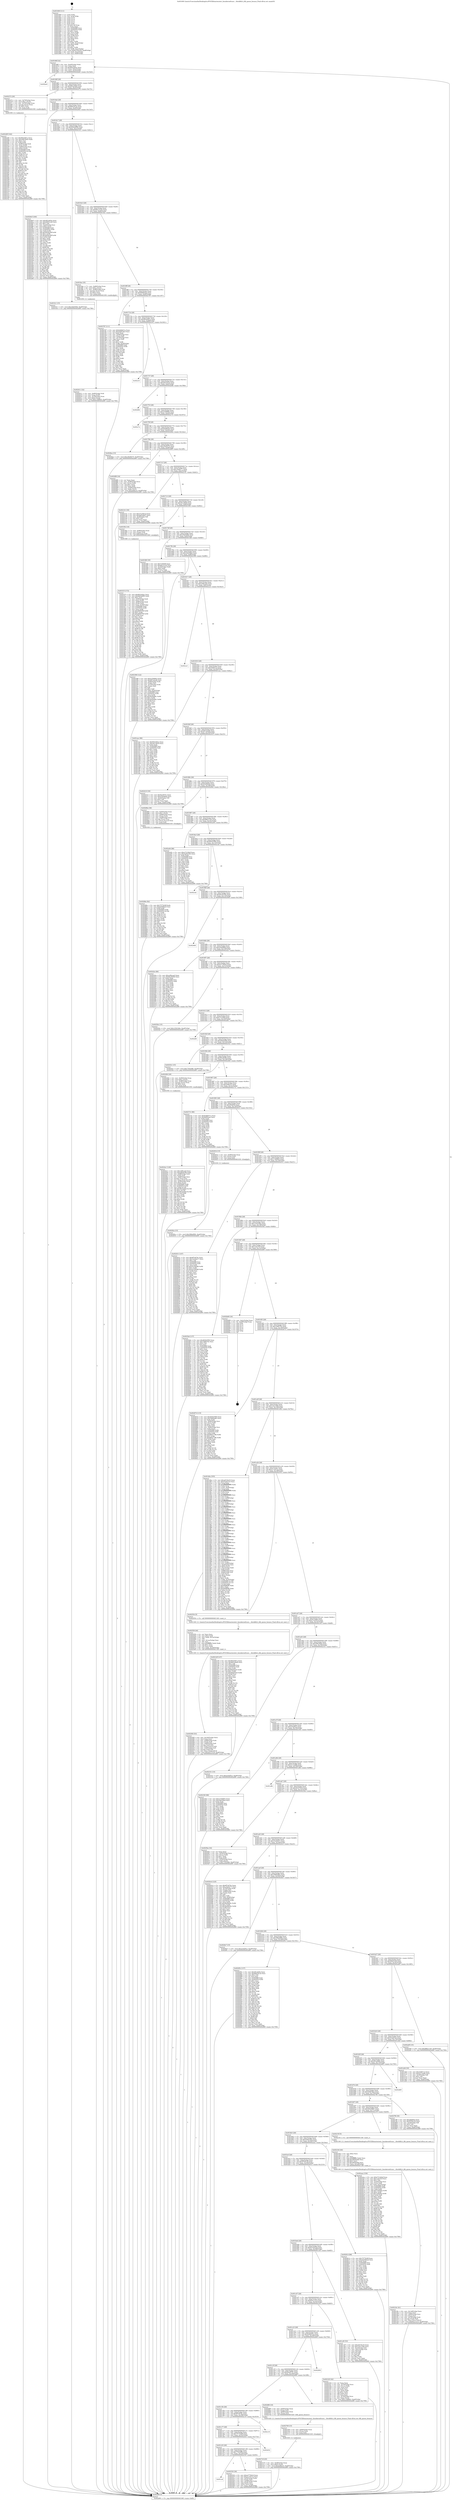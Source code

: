 digraph "0x401600" {
  label = "0x401600 (/mnt/c/Users/mathe/Desktop/tcc/POCII/binaries/extr_linuxkerneltrace....blockblk.h_blk_queue_bounce_Final-ollvm.out::main(0))"
  labelloc = "t"
  node[shape=record]

  Entry [label="",width=0.3,height=0.3,shape=circle,fillcolor=black,style=filled]
  "0x40166f" [label="{
     0x40166f [32]\l
     | [instrs]\l
     &nbsp;&nbsp;0x40166f \<+6\>: mov -0xa8(%rbp),%eax\l
     &nbsp;&nbsp;0x401675 \<+2\>: mov %eax,%ecx\l
     &nbsp;&nbsp;0x401677 \<+6\>: sub $0x802240ac,%ecx\l
     &nbsp;&nbsp;0x40167d \<+6\>: mov %eax,-0xbc(%rbp)\l
     &nbsp;&nbsp;0x401683 \<+6\>: mov %ecx,-0xc0(%rbp)\l
     &nbsp;&nbsp;0x401689 \<+6\>: je 0000000000402be0 \<main+0x15e0\>\l
  }"]
  "0x402be0" [label="{
     0x402be0\l
  }", style=dashed]
  "0x40168f" [label="{
     0x40168f [28]\l
     | [instrs]\l
     &nbsp;&nbsp;0x40168f \<+5\>: jmp 0000000000401694 \<main+0x94\>\l
     &nbsp;&nbsp;0x401694 \<+6\>: mov -0xbc(%rbp),%eax\l
     &nbsp;&nbsp;0x40169a \<+5\>: sub $0x883a3be9,%eax\l
     &nbsp;&nbsp;0x40169f \<+6\>: mov %eax,-0xc4(%rbp)\l
     &nbsp;&nbsp;0x4016a5 \<+6\>: je 0000000000402272 \<main+0xc72\>\l
  }"]
  Exit [label="",width=0.3,height=0.3,shape=circle,fillcolor=black,style=filled,peripheries=2]
  "0x402272" [label="{
     0x402272 [29]\l
     | [instrs]\l
     &nbsp;&nbsp;0x402272 \<+4\>: mov -0x70(%rbp),%rax\l
     &nbsp;&nbsp;0x402276 \<+6\>: movl $0x1,(%rax)\l
     &nbsp;&nbsp;0x40227c \<+4\>: mov -0x70(%rbp),%rax\l
     &nbsp;&nbsp;0x402280 \<+3\>: movslq (%rax),%rax\l
     &nbsp;&nbsp;0x402283 \<+4\>: shl $0x3,%rax\l
     &nbsp;&nbsp;0x402287 \<+3\>: mov %rax,%rdi\l
     &nbsp;&nbsp;0x40228a \<+5\>: call 0000000000401050 \<malloc@plt\>\l
     | [calls]\l
     &nbsp;&nbsp;0x401050 \{1\} (unknown)\l
  }"]
  "0x4016ab" [label="{
     0x4016ab [28]\l
     | [instrs]\l
     &nbsp;&nbsp;0x4016ab \<+5\>: jmp 00000000004016b0 \<main+0xb0\>\l
     &nbsp;&nbsp;0x4016b0 \<+6\>: mov -0xbc(%rbp),%eax\l
     &nbsp;&nbsp;0x4016b6 \<+5\>: sub $0x8b9181cb,%eax\l
     &nbsp;&nbsp;0x4016bb \<+6\>: mov %eax,-0xc8(%rbp)\l
     &nbsp;&nbsp;0x4016c1 \<+6\>: je 00000000004029e5 \<main+0x13e5\>\l
  }"]
  "0x40292a" [label="{
     0x40292a [15]\l
     | [instrs]\l
     &nbsp;&nbsp;0x40292a \<+10\>: movl $0x398ed082,-0xa8(%rbp)\l
     &nbsp;&nbsp;0x402934 \<+5\>: jmp 0000000000402d99 \<main+0x1799\>\l
  }"]
  "0x4029e5" [label="{
     0x4029e5 [160]\l
     | [instrs]\l
     &nbsp;&nbsp;0x4029e5 \<+5\>: mov $0x481a62fa,%eax\l
     &nbsp;&nbsp;0x4029ea \<+5\>: mov $0x40831ce9,%ecx\l
     &nbsp;&nbsp;0x4029ef \<+2\>: mov $0x1,%dl\l
     &nbsp;&nbsp;0x4029f1 \<+7\>: mov -0xa0(%rbp),%rsi\l
     &nbsp;&nbsp;0x4029f8 \<+6\>: movl $0x0,(%rsi)\l
     &nbsp;&nbsp;0x4029fe \<+7\>: mov 0x405068,%edi\l
     &nbsp;&nbsp;0x402a05 \<+8\>: mov 0x405054,%r8d\l
     &nbsp;&nbsp;0x402a0d \<+3\>: mov %edi,%r9d\l
     &nbsp;&nbsp;0x402a10 \<+7\>: add $0x405da39f,%r9d\l
     &nbsp;&nbsp;0x402a17 \<+4\>: sub $0x1,%r9d\l
     &nbsp;&nbsp;0x402a1b \<+7\>: sub $0x405da39f,%r9d\l
     &nbsp;&nbsp;0x402a22 \<+4\>: imul %r9d,%edi\l
     &nbsp;&nbsp;0x402a26 \<+3\>: and $0x1,%edi\l
     &nbsp;&nbsp;0x402a29 \<+3\>: cmp $0x0,%edi\l
     &nbsp;&nbsp;0x402a2c \<+4\>: sete %r10b\l
     &nbsp;&nbsp;0x402a30 \<+4\>: cmp $0xa,%r8d\l
     &nbsp;&nbsp;0x402a34 \<+4\>: setl %r11b\l
     &nbsp;&nbsp;0x402a38 \<+3\>: mov %r10b,%bl\l
     &nbsp;&nbsp;0x402a3b \<+3\>: xor $0xff,%bl\l
     &nbsp;&nbsp;0x402a3e \<+3\>: mov %r11b,%r14b\l
     &nbsp;&nbsp;0x402a41 \<+4\>: xor $0xff,%r14b\l
     &nbsp;&nbsp;0x402a45 \<+3\>: xor $0x1,%dl\l
     &nbsp;&nbsp;0x402a48 \<+3\>: mov %bl,%r15b\l
     &nbsp;&nbsp;0x402a4b \<+4\>: and $0xff,%r15b\l
     &nbsp;&nbsp;0x402a4f \<+3\>: and %dl,%r10b\l
     &nbsp;&nbsp;0x402a52 \<+3\>: mov %r14b,%r12b\l
     &nbsp;&nbsp;0x402a55 \<+4\>: and $0xff,%r12b\l
     &nbsp;&nbsp;0x402a59 \<+3\>: and %dl,%r11b\l
     &nbsp;&nbsp;0x402a5c \<+3\>: or %r10b,%r15b\l
     &nbsp;&nbsp;0x402a5f \<+3\>: or %r11b,%r12b\l
     &nbsp;&nbsp;0x402a62 \<+3\>: xor %r12b,%r15b\l
     &nbsp;&nbsp;0x402a65 \<+3\>: or %r14b,%bl\l
     &nbsp;&nbsp;0x402a68 \<+3\>: xor $0xff,%bl\l
     &nbsp;&nbsp;0x402a6b \<+3\>: or $0x1,%dl\l
     &nbsp;&nbsp;0x402a6e \<+2\>: and %dl,%bl\l
     &nbsp;&nbsp;0x402a70 \<+3\>: or %bl,%r15b\l
     &nbsp;&nbsp;0x402a73 \<+4\>: test $0x1,%r15b\l
     &nbsp;&nbsp;0x402a77 \<+3\>: cmovne %ecx,%eax\l
     &nbsp;&nbsp;0x402a7a \<+6\>: mov %eax,-0xa8(%rbp)\l
     &nbsp;&nbsp;0x402a80 \<+5\>: jmp 0000000000402d99 \<main+0x1799\>\l
  }"]
  "0x4016c7" [label="{
     0x4016c7 [28]\l
     | [instrs]\l
     &nbsp;&nbsp;0x4016c7 \<+5\>: jmp 00000000004016cc \<main+0xcc\>\l
     &nbsp;&nbsp;0x4016cc \<+6\>: mov -0xbc(%rbp),%eax\l
     &nbsp;&nbsp;0x4016d2 \<+5\>: sub $0x8d4cb890,%eax\l
     &nbsp;&nbsp;0x4016d7 \<+6\>: mov %eax,-0xcc(%rbp)\l
     &nbsp;&nbsp;0x4016dd \<+6\>: je 0000000000401fc1 \<main+0x9c1\>\l
  }"]
  "0x40288e" [label="{
     0x40288e [92]\l
     | [instrs]\l
     &nbsp;&nbsp;0x40288e \<+5\>: mov $0x7577b29f,%edx\l
     &nbsp;&nbsp;0x402893 \<+5\>: mov $0xb4586ee5,%esi\l
     &nbsp;&nbsp;0x402898 \<+3\>: xor %r8d,%r8d\l
     &nbsp;&nbsp;0x40289b \<+8\>: mov 0x405068,%r9d\l
     &nbsp;&nbsp;0x4028a3 \<+8\>: mov 0x405054,%r10d\l
     &nbsp;&nbsp;0x4028ab \<+4\>: sub $0x1,%r8d\l
     &nbsp;&nbsp;0x4028af \<+3\>: mov %r9d,%r11d\l
     &nbsp;&nbsp;0x4028b2 \<+3\>: add %r8d,%r11d\l
     &nbsp;&nbsp;0x4028b5 \<+4\>: imul %r11d,%r9d\l
     &nbsp;&nbsp;0x4028b9 \<+4\>: and $0x1,%r9d\l
     &nbsp;&nbsp;0x4028bd \<+4\>: cmp $0x0,%r9d\l
     &nbsp;&nbsp;0x4028c1 \<+3\>: sete %bl\l
     &nbsp;&nbsp;0x4028c4 \<+4\>: cmp $0xa,%r10d\l
     &nbsp;&nbsp;0x4028c8 \<+4\>: setl %r14b\l
     &nbsp;&nbsp;0x4028cc \<+3\>: mov %bl,%r15b\l
     &nbsp;&nbsp;0x4028cf \<+3\>: and %r14b,%r15b\l
     &nbsp;&nbsp;0x4028d2 \<+3\>: xor %r14b,%bl\l
     &nbsp;&nbsp;0x4028d5 \<+3\>: or %bl,%r15b\l
     &nbsp;&nbsp;0x4028d8 \<+4\>: test $0x1,%r15b\l
     &nbsp;&nbsp;0x4028dc \<+3\>: cmovne %esi,%edx\l
     &nbsp;&nbsp;0x4028df \<+6\>: mov %edx,-0xa8(%rbp)\l
     &nbsp;&nbsp;0x4028e5 \<+5\>: jmp 0000000000402d99 \<main+0x1799\>\l
  }"]
  "0x401fc1" [label="{
     0x401fc1 [15]\l
     | [instrs]\l
     &nbsp;&nbsp;0x401fc1 \<+10\>: movl $0xc9a6304b,-0xa8(%rbp)\l
     &nbsp;&nbsp;0x401fcb \<+5\>: jmp 0000000000402d99 \<main+0x1799\>\l
  }"]
  "0x4016e3" [label="{
     0x4016e3 [28]\l
     | [instrs]\l
     &nbsp;&nbsp;0x4016e3 \<+5\>: jmp 00000000004016e8 \<main+0xe8\>\l
     &nbsp;&nbsp;0x4016e8 \<+6\>: mov -0xbc(%rbp),%eax\l
     &nbsp;&nbsp;0x4016ee \<+5\>: sub $0x8dc1e1d3,%eax\l
     &nbsp;&nbsp;0x4016f3 \<+6\>: mov %eax,-0xd0(%rbp)\l
     &nbsp;&nbsp;0x4016f9 \<+6\>: je 0000000000401fee \<main+0x9ee\>\l
  }"]
  "0x402718" [label="{
     0x402718 [25]\l
     | [instrs]\l
     &nbsp;&nbsp;0x402718 \<+4\>: mov -0x48(%rbp),%rax\l
     &nbsp;&nbsp;0x40271c \<+6\>: movl $0x0,(%rax)\l
     &nbsp;&nbsp;0x402722 \<+10\>: movl $0x2e6bc23,-0xa8(%rbp)\l
     &nbsp;&nbsp;0x40272c \<+5\>: jmp 0000000000402d99 \<main+0x1799\>\l
  }"]
  "0x401fee" [label="{
     0x401fee [35]\l
     | [instrs]\l
     &nbsp;&nbsp;0x401fee \<+7\>: mov -0x88(%rbp),%rax\l
     &nbsp;&nbsp;0x401ff5 \<+6\>: movl $0x1,(%rax)\l
     &nbsp;&nbsp;0x401ffb \<+7\>: mov -0x88(%rbp),%rax\l
     &nbsp;&nbsp;0x402002 \<+3\>: movslq (%rax),%rax\l
     &nbsp;&nbsp;0x402005 \<+4\>: shl $0x2,%rax\l
     &nbsp;&nbsp;0x402009 \<+3\>: mov %rax,%rdi\l
     &nbsp;&nbsp;0x40200c \<+5\>: call 0000000000401050 \<malloc@plt\>\l
     | [calls]\l
     &nbsp;&nbsp;0x401050 \{1\} (unknown)\l
  }"]
  "0x4016ff" [label="{
     0x4016ff [28]\l
     | [instrs]\l
     &nbsp;&nbsp;0x4016ff \<+5\>: jmp 0000000000401704 \<main+0x104\>\l
     &nbsp;&nbsp;0x401704 \<+6\>: mov -0xbc(%rbp),%eax\l
     &nbsp;&nbsp;0x40170a \<+5\>: sub $0x8ef92eae,%eax\l
     &nbsp;&nbsp;0x40170f \<+6\>: mov %eax,-0xd4(%rbp)\l
     &nbsp;&nbsp;0x401715 \<+6\>: je 0000000000402787 \<main+0x1187\>\l
  }"]
  "0x402709" [label="{
     0x402709 [15]\l
     | [instrs]\l
     &nbsp;&nbsp;0x402709 \<+4\>: mov -0x80(%rbp),%rax\l
     &nbsp;&nbsp;0x40270d \<+3\>: mov (%rax),%rax\l
     &nbsp;&nbsp;0x402710 \<+3\>: mov %rax,%rdi\l
     &nbsp;&nbsp;0x402713 \<+5\>: call 0000000000401030 \<free@plt\>\l
     | [calls]\l
     &nbsp;&nbsp;0x401030 \{1\} (unknown)\l
  }"]
  "0x402787" [label="{
     0x402787 [111]\l
     | [instrs]\l
     &nbsp;&nbsp;0x402787 \<+5\>: mov $0x6a8b631a,%eax\l
     &nbsp;&nbsp;0x40278c \<+5\>: mov $0x4ab67de3,%ecx\l
     &nbsp;&nbsp;0x402791 \<+2\>: xor %edx,%edx\l
     &nbsp;&nbsp;0x402793 \<+4\>: mov -0x48(%rbp),%rsi\l
     &nbsp;&nbsp;0x402797 \<+2\>: mov (%rsi),%edi\l
     &nbsp;&nbsp;0x402799 \<+4\>: mov -0x70(%rbp),%rsi\l
     &nbsp;&nbsp;0x40279d \<+2\>: cmp (%rsi),%edi\l
     &nbsp;&nbsp;0x40279f \<+4\>: setl %r8b\l
     &nbsp;&nbsp;0x4027a3 \<+4\>: and $0x1,%r8b\l
     &nbsp;&nbsp;0x4027a7 \<+4\>: mov %r8b,-0x2d(%rbp)\l
     &nbsp;&nbsp;0x4027ab \<+7\>: mov 0x405068,%edi\l
     &nbsp;&nbsp;0x4027b2 \<+8\>: mov 0x405054,%r9d\l
     &nbsp;&nbsp;0x4027ba \<+3\>: sub $0x1,%edx\l
     &nbsp;&nbsp;0x4027bd \<+3\>: mov %edi,%r10d\l
     &nbsp;&nbsp;0x4027c0 \<+3\>: add %edx,%r10d\l
     &nbsp;&nbsp;0x4027c3 \<+4\>: imul %r10d,%edi\l
     &nbsp;&nbsp;0x4027c7 \<+3\>: and $0x1,%edi\l
     &nbsp;&nbsp;0x4027ca \<+3\>: cmp $0x0,%edi\l
     &nbsp;&nbsp;0x4027cd \<+4\>: sete %r8b\l
     &nbsp;&nbsp;0x4027d1 \<+4\>: cmp $0xa,%r9d\l
     &nbsp;&nbsp;0x4027d5 \<+4\>: setl %r11b\l
     &nbsp;&nbsp;0x4027d9 \<+3\>: mov %r8b,%bl\l
     &nbsp;&nbsp;0x4027dc \<+3\>: and %r11b,%bl\l
     &nbsp;&nbsp;0x4027df \<+3\>: xor %r11b,%r8b\l
     &nbsp;&nbsp;0x4027e2 \<+3\>: or %r8b,%bl\l
     &nbsp;&nbsp;0x4027e5 \<+3\>: test $0x1,%bl\l
     &nbsp;&nbsp;0x4027e8 \<+3\>: cmovne %ecx,%eax\l
     &nbsp;&nbsp;0x4027eb \<+6\>: mov %eax,-0xa8(%rbp)\l
     &nbsp;&nbsp;0x4027f1 \<+5\>: jmp 0000000000402d99 \<main+0x1799\>\l
  }"]
  "0x40171b" [label="{
     0x40171b [28]\l
     | [instrs]\l
     &nbsp;&nbsp;0x40171b \<+5\>: jmp 0000000000401720 \<main+0x120\>\l
     &nbsp;&nbsp;0x401720 \<+6\>: mov -0xbc(%rbp),%eax\l
     &nbsp;&nbsp;0x401726 \<+5\>: sub $0x983e061a,%eax\l
     &nbsp;&nbsp;0x40172b \<+6\>: mov %eax,-0xd8(%rbp)\l
     &nbsp;&nbsp;0x401731 \<+6\>: je 0000000000402c41 \<main+0x1641\>\l
  }"]
  "0x402585" [label="{
     0x402585 [53]\l
     | [instrs]\l
     &nbsp;&nbsp;0x402585 \<+6\>: mov -0x1b0(%rbp),%ecx\l
     &nbsp;&nbsp;0x40258b \<+3\>: imul %eax,%ecx\l
     &nbsp;&nbsp;0x40258e \<+4\>: mov -0x68(%rbp),%rdi\l
     &nbsp;&nbsp;0x402592 \<+3\>: mov (%rdi),%rdi\l
     &nbsp;&nbsp;0x402595 \<+4\>: mov -0x60(%rbp),%r8\l
     &nbsp;&nbsp;0x402599 \<+3\>: movslq (%r8),%r8\l
     &nbsp;&nbsp;0x40259c \<+4\>: mov (%rdi,%r8,8),%rdi\l
     &nbsp;&nbsp;0x4025a0 \<+4\>: mov -0x50(%rbp),%r8\l
     &nbsp;&nbsp;0x4025a4 \<+3\>: movslq (%r8),%r8\l
     &nbsp;&nbsp;0x4025a7 \<+4\>: mov %ecx,(%rdi,%r8,4)\l
     &nbsp;&nbsp;0x4025ab \<+10\>: movl $0x2d157518,-0xa8(%rbp)\l
     &nbsp;&nbsp;0x4025b5 \<+5\>: jmp 0000000000402d99 \<main+0x1799\>\l
  }"]
  "0x402c41" [label="{
     0x402c41\l
  }", style=dashed]
  "0x401737" [label="{
     0x401737 [28]\l
     | [instrs]\l
     &nbsp;&nbsp;0x401737 \<+5\>: jmp 000000000040173c \<main+0x13c\>\l
     &nbsp;&nbsp;0x40173c \<+6\>: mov -0xbc(%rbp),%eax\l
     &nbsp;&nbsp;0x401742 \<+5\>: sub $0xab519c25,%eax\l
     &nbsp;&nbsp;0x401747 \<+6\>: mov %eax,-0xdc(%rbp)\l
     &nbsp;&nbsp;0x40174d \<+6\>: je 0000000000402b9b \<main+0x159b\>\l
  }"]
  "0x402559" [label="{
     0x402559 [44]\l
     | [instrs]\l
     &nbsp;&nbsp;0x402559 \<+2\>: xor %ecx,%ecx\l
     &nbsp;&nbsp;0x40255b \<+5\>: mov $0x2,%edx\l
     &nbsp;&nbsp;0x402560 \<+6\>: mov %edx,-0x1ac(%rbp)\l
     &nbsp;&nbsp;0x402566 \<+1\>: cltd\l
     &nbsp;&nbsp;0x402567 \<+6\>: mov -0x1ac(%rbp),%esi\l
     &nbsp;&nbsp;0x40256d \<+2\>: idiv %esi\l
     &nbsp;&nbsp;0x40256f \<+6\>: imul $0xfffffffe,%edx,%edx\l
     &nbsp;&nbsp;0x402575 \<+3\>: sub $0x1,%ecx\l
     &nbsp;&nbsp;0x402578 \<+2\>: sub %ecx,%edx\l
     &nbsp;&nbsp;0x40257a \<+6\>: mov %edx,-0x1b0(%rbp)\l
     &nbsp;&nbsp;0x402580 \<+5\>: call 0000000000401160 \<next_i\>\l
     | [calls]\l
     &nbsp;&nbsp;0x401160 \{1\} (/mnt/c/Users/mathe/Desktop/tcc/POCII/binaries/extr_linuxkerneltrace....blockblk.h_blk_queue_bounce_Final-ollvm.out::next_i)\l
  }"]
  "0x402b9b" [label="{
     0x402b9b\l
  }", style=dashed]
  "0x401753" [label="{
     0x401753 [28]\l
     | [instrs]\l
     &nbsp;&nbsp;0x401753 \<+5\>: jmp 0000000000401758 \<main+0x158\>\l
     &nbsp;&nbsp;0x401758 \<+6\>: mov -0xbc(%rbp),%eax\l
     &nbsp;&nbsp;0x40175e \<+5\>: sub $0xac556663,%eax\l
     &nbsp;&nbsp;0x401763 \<+6\>: mov %eax,-0xe0(%rbp)\l
     &nbsp;&nbsp;0x401769 \<+6\>: je 0000000000402c7e \<main+0x167e\>\l
  }"]
  "0x401caf" [label="{
     0x401caf\l
  }", style=dashed]
  "0x402c7e" [label="{
     0x402c7e\l
  }", style=dashed]
  "0x40176f" [label="{
     0x40176f [28]\l
     | [instrs]\l
     &nbsp;&nbsp;0x40176f \<+5\>: jmp 0000000000401774 \<main+0x174\>\l
     &nbsp;&nbsp;0x401774 \<+6\>: mov -0xbc(%rbp),%eax\l
     &nbsp;&nbsp;0x40177a \<+5\>: sub $0xb4586ee5,%eax\l
     &nbsp;&nbsp;0x40177f \<+6\>: mov %eax,-0xe4(%rbp)\l
     &nbsp;&nbsp;0x401785 \<+6\>: je 00000000004028ea \<main+0x12ea\>\l
  }"]
  "0x402530" [label="{
     0x402530 [36]\l
     | [instrs]\l
     &nbsp;&nbsp;0x402530 \<+5\>: mov $0xe2770b2d,%eax\l
     &nbsp;&nbsp;0x402535 \<+5\>: mov $0x211441ca,%ecx\l
     &nbsp;&nbsp;0x40253a \<+4\>: mov -0x50(%rbp),%rdx\l
     &nbsp;&nbsp;0x40253e \<+2\>: mov (%rdx),%esi\l
     &nbsp;&nbsp;0x402540 \<+4\>: mov -0x58(%rbp),%rdx\l
     &nbsp;&nbsp;0x402544 \<+2\>: cmp (%rdx),%esi\l
     &nbsp;&nbsp;0x402546 \<+3\>: cmovl %ecx,%eax\l
     &nbsp;&nbsp;0x402549 \<+6\>: mov %eax,-0xa8(%rbp)\l
     &nbsp;&nbsp;0x40254f \<+5\>: jmp 0000000000402d99 \<main+0x1799\>\l
  }"]
  "0x4028ea" [label="{
     0x4028ea [15]\l
     | [instrs]\l
     &nbsp;&nbsp;0x4028ea \<+10\>: movl $0xc0b49275,-0xa8(%rbp)\l
     &nbsp;&nbsp;0x4028f4 \<+5\>: jmp 0000000000402d99 \<main+0x1799\>\l
  }"]
  "0x40178b" [label="{
     0x40178b [28]\l
     | [instrs]\l
     &nbsp;&nbsp;0x40178b \<+5\>: jmp 0000000000401790 \<main+0x190\>\l
     &nbsp;&nbsp;0x401790 \<+6\>: mov -0xbc(%rbp),%eax\l
     &nbsp;&nbsp;0x401796 \<+5\>: sub $0xc0b49275,%eax\l
     &nbsp;&nbsp;0x40179b \<+6\>: mov %eax,-0xe8(%rbp)\l
     &nbsp;&nbsp;0x4017a1 \<+6\>: je 00000000004028f9 \<main+0x12f9\>\l
  }"]
  "0x401c93" [label="{
     0x401c93 [28]\l
     | [instrs]\l
     &nbsp;&nbsp;0x401c93 \<+5\>: jmp 0000000000401c98 \<main+0x698\>\l
     &nbsp;&nbsp;0x401c98 \<+6\>: mov -0xbc(%rbp),%eax\l
     &nbsp;&nbsp;0x401c9e \<+5\>: sub $0x77832fdb,%eax\l
     &nbsp;&nbsp;0x401ca3 \<+6\>: mov %eax,-0x1a0(%rbp)\l
     &nbsp;&nbsp;0x401ca9 \<+6\>: je 0000000000402530 \<main+0xf30\>\l
  }"]
  "0x4028f9" [label="{
     0x4028f9 [34]\l
     | [instrs]\l
     &nbsp;&nbsp;0x4028f9 \<+2\>: xor %eax,%eax\l
     &nbsp;&nbsp;0x4028fb \<+4\>: mov -0x48(%rbp),%rcx\l
     &nbsp;&nbsp;0x4028ff \<+2\>: mov (%rcx),%edx\l
     &nbsp;&nbsp;0x402901 \<+3\>: sub $0x1,%eax\l
     &nbsp;&nbsp;0x402904 \<+2\>: sub %eax,%edx\l
     &nbsp;&nbsp;0x402906 \<+4\>: mov -0x48(%rbp),%rcx\l
     &nbsp;&nbsp;0x40290a \<+2\>: mov %edx,(%rcx)\l
     &nbsp;&nbsp;0x40290c \<+10\>: movl $0x2e6bc23,-0xa8(%rbp)\l
     &nbsp;&nbsp;0x402916 \<+5\>: jmp 0000000000402d99 \<main+0x1799\>\l
  }"]
  "0x4017a7" [label="{
     0x4017a7 [28]\l
     | [instrs]\l
     &nbsp;&nbsp;0x4017a7 \<+5\>: jmp 00000000004017ac \<main+0x1ac\>\l
     &nbsp;&nbsp;0x4017ac \<+6\>: mov -0xbc(%rbp),%eax\l
     &nbsp;&nbsp;0x4017b2 \<+5\>: sub $0xc3be8c77,%eax\l
     &nbsp;&nbsp;0x4017b7 \<+6\>: mov %eax,-0xec(%rbp)\l
     &nbsp;&nbsp;0x4017bd \<+6\>: je 0000000000402141 \<main+0xb41\>\l
  }"]
  "0x402d32" [label="{
     0x402d32\l
  }", style=dashed]
  "0x402141" [label="{
     0x402141 [30]\l
     | [instrs]\l
     &nbsp;&nbsp;0x402141 \<+5\>: mov $0x27a3501d,%eax\l
     &nbsp;&nbsp;0x402146 \<+5\>: mov $0x4d434847,%ecx\l
     &nbsp;&nbsp;0x40214b \<+3\>: mov -0x2f(%rbp),%dl\l
     &nbsp;&nbsp;0x40214e \<+3\>: test $0x1,%dl\l
     &nbsp;&nbsp;0x402151 \<+3\>: cmovne %ecx,%eax\l
     &nbsp;&nbsp;0x402154 \<+6\>: mov %eax,-0xa8(%rbp)\l
     &nbsp;&nbsp;0x40215a \<+5\>: jmp 0000000000402d99 \<main+0x1799\>\l
  }"]
  "0x4017c3" [label="{
     0x4017c3 [28]\l
     | [instrs]\l
     &nbsp;&nbsp;0x4017c3 \<+5\>: jmp 00000000004017c8 \<main+0x1c8\>\l
     &nbsp;&nbsp;0x4017c8 \<+6\>: mov -0xbc(%rbp),%eax\l
     &nbsp;&nbsp;0x4017ce \<+5\>: sub $0xc6c1d0c9,%eax\l
     &nbsp;&nbsp;0x4017d3 \<+6\>: mov %eax,-0xf0(%rbp)\l
     &nbsp;&nbsp;0x4017d9 \<+6\>: je 0000000000401f02 \<main+0x902\>\l
  }"]
  "0x401c77" [label="{
     0x401c77 [28]\l
     | [instrs]\l
     &nbsp;&nbsp;0x401c77 \<+5\>: jmp 0000000000401c7c \<main+0x67c\>\l
     &nbsp;&nbsp;0x401c7c \<+6\>: mov -0xbc(%rbp),%eax\l
     &nbsp;&nbsp;0x401c82 \<+5\>: sub $0x7577b29f,%eax\l
     &nbsp;&nbsp;0x401c87 \<+6\>: mov %eax,-0x19c(%rbp)\l
     &nbsp;&nbsp;0x401c8d \<+6\>: je 0000000000402d32 \<main+0x1732\>\l
  }"]
  "0x401f02" [label="{
     0x401f02 [19]\l
     | [instrs]\l
     &nbsp;&nbsp;0x401f02 \<+7\>: mov -0x98(%rbp),%rax\l
     &nbsp;&nbsp;0x401f09 \<+3\>: mov (%rax),%rax\l
     &nbsp;&nbsp;0x401f0c \<+4\>: mov 0x8(%rax),%rdi\l
     &nbsp;&nbsp;0x401f10 \<+5\>: call 0000000000401060 \<atoi@plt\>\l
     | [calls]\l
     &nbsp;&nbsp;0x401060 \{1\} (unknown)\l
  }"]
  "0x4017df" [label="{
     0x4017df [28]\l
     | [instrs]\l
     &nbsp;&nbsp;0x4017df \<+5\>: jmp 00000000004017e4 \<main+0x1e4\>\l
     &nbsp;&nbsp;0x4017e4 \<+6\>: mov -0xbc(%rbp),%eax\l
     &nbsp;&nbsp;0x4017ea \<+5\>: sub $0xc9a6304b,%eax\l
     &nbsp;&nbsp;0x4017ef \<+6\>: mov %eax,-0xf4(%rbp)\l
     &nbsp;&nbsp;0x4017f5 \<+6\>: je 0000000000401fd0 \<main+0x9d0\>\l
  }"]
  "0x402c19" [label="{
     0x402c19\l
  }", style=dashed]
  "0x401fd0" [label="{
     0x401fd0 [30]\l
     | [instrs]\l
     &nbsp;&nbsp;0x401fd0 \<+5\>: mov $0x7cf2fef9,%eax\l
     &nbsp;&nbsp;0x401fd5 \<+5\>: mov $0x8dc1e1d3,%ecx\l
     &nbsp;&nbsp;0x401fda \<+3\>: mov -0x34(%rbp),%edx\l
     &nbsp;&nbsp;0x401fdd \<+3\>: cmp $0x0,%edx\l
     &nbsp;&nbsp;0x401fe0 \<+3\>: cmove %ecx,%eax\l
     &nbsp;&nbsp;0x401fe3 \<+6\>: mov %eax,-0xa8(%rbp)\l
     &nbsp;&nbsp;0x401fe9 \<+5\>: jmp 0000000000402d99 \<main+0x1799\>\l
  }"]
  "0x4017fb" [label="{
     0x4017fb [28]\l
     | [instrs]\l
     &nbsp;&nbsp;0x4017fb \<+5\>: jmp 0000000000401800 \<main+0x200\>\l
     &nbsp;&nbsp;0x401800 \<+6\>: mov -0xbc(%rbp),%eax\l
     &nbsp;&nbsp;0x401806 \<+5\>: sub $0xcde038a4,%eax\l
     &nbsp;&nbsp;0x40180b \<+6\>: mov %eax,-0xf8(%rbp)\l
     &nbsp;&nbsp;0x401811 \<+6\>: je 0000000000402396 \<main+0xd96\>\l
  }"]
  "0x401c5b" [label="{
     0x401c5b [28]\l
     | [instrs]\l
     &nbsp;&nbsp;0x401c5b \<+5\>: jmp 0000000000401c60 \<main+0x660\>\l
     &nbsp;&nbsp;0x401c60 \<+6\>: mov -0xbc(%rbp),%eax\l
     &nbsp;&nbsp;0x401c66 \<+5\>: sub $0x6f7e97dc,%eax\l
     &nbsp;&nbsp;0x401c6b \<+6\>: mov %eax,-0x198(%rbp)\l
     &nbsp;&nbsp;0x401c71 \<+6\>: je 0000000000402c19 \<main+0x1619\>\l
  }"]
  "0x402396" [label="{
     0x402396 [122]\l
     | [instrs]\l
     &nbsp;&nbsp;0x402396 \<+5\>: mov $0xac556663,%eax\l
     &nbsp;&nbsp;0x40239b \<+5\>: mov $0xd07a0a48,%ecx\l
     &nbsp;&nbsp;0x4023a0 \<+4\>: mov -0x60(%rbp),%rdx\l
     &nbsp;&nbsp;0x4023a4 \<+2\>: mov (%rdx),%esi\l
     &nbsp;&nbsp;0x4023a6 \<+4\>: mov -0x70(%rbp),%rdx\l
     &nbsp;&nbsp;0x4023aa \<+2\>: cmp (%rdx),%esi\l
     &nbsp;&nbsp;0x4023ac \<+4\>: setl %dil\l
     &nbsp;&nbsp;0x4023b0 \<+4\>: and $0x1,%dil\l
     &nbsp;&nbsp;0x4023b4 \<+4\>: mov %dil,-0x2e(%rbp)\l
     &nbsp;&nbsp;0x4023b8 \<+7\>: mov 0x405068,%esi\l
     &nbsp;&nbsp;0x4023bf \<+8\>: mov 0x405054,%r8d\l
     &nbsp;&nbsp;0x4023c7 \<+3\>: mov %esi,%r9d\l
     &nbsp;&nbsp;0x4023ca \<+7\>: add $0x4029e661,%r9d\l
     &nbsp;&nbsp;0x4023d1 \<+4\>: sub $0x1,%r9d\l
     &nbsp;&nbsp;0x4023d5 \<+7\>: sub $0x4029e661,%r9d\l
     &nbsp;&nbsp;0x4023dc \<+4\>: imul %r9d,%esi\l
     &nbsp;&nbsp;0x4023e0 \<+3\>: and $0x1,%esi\l
     &nbsp;&nbsp;0x4023e3 \<+3\>: cmp $0x0,%esi\l
     &nbsp;&nbsp;0x4023e6 \<+4\>: sete %dil\l
     &nbsp;&nbsp;0x4023ea \<+4\>: cmp $0xa,%r8d\l
     &nbsp;&nbsp;0x4023ee \<+4\>: setl %r10b\l
     &nbsp;&nbsp;0x4023f2 \<+3\>: mov %dil,%r11b\l
     &nbsp;&nbsp;0x4023f5 \<+3\>: and %r10b,%r11b\l
     &nbsp;&nbsp;0x4023f8 \<+3\>: xor %r10b,%dil\l
     &nbsp;&nbsp;0x4023fb \<+3\>: or %dil,%r11b\l
     &nbsp;&nbsp;0x4023fe \<+4\>: test $0x1,%r11b\l
     &nbsp;&nbsp;0x402402 \<+3\>: cmovne %ecx,%eax\l
     &nbsp;&nbsp;0x402405 \<+6\>: mov %eax,-0xa8(%rbp)\l
     &nbsp;&nbsp;0x40240b \<+5\>: jmp 0000000000402d99 \<main+0x1799\>\l
  }"]
  "0x401817" [label="{
     0x401817 [28]\l
     | [instrs]\l
     &nbsp;&nbsp;0x401817 \<+5\>: jmp 000000000040181c \<main+0x21c\>\l
     &nbsp;&nbsp;0x40181c \<+6\>: mov -0xbc(%rbp),%eax\l
     &nbsp;&nbsp;0x401822 \<+5\>: sub $0xce9bcaa0,%eax\l
     &nbsp;&nbsp;0x401827 \<+6\>: mov %eax,-0xfc(%rbp)\l
     &nbsp;&nbsp;0x40182d \<+6\>: je 0000000000402ca3 \<main+0x16a3\>\l
  }"]
  "0x4026f6" [label="{
     0x4026f6 [19]\l
     | [instrs]\l
     &nbsp;&nbsp;0x4026f6 \<+4\>: mov -0x80(%rbp),%rax\l
     &nbsp;&nbsp;0x4026fa \<+3\>: mov (%rax),%rdi\l
     &nbsp;&nbsp;0x4026fd \<+4\>: mov -0x68(%rbp),%rax\l
     &nbsp;&nbsp;0x402701 \<+3\>: mov (%rax),%rsi\l
     &nbsp;&nbsp;0x402704 \<+5\>: call 0000000000401420 \<blk_queue_bounce\>\l
     | [calls]\l
     &nbsp;&nbsp;0x401420 \{1\} (/mnt/c/Users/mathe/Desktop/tcc/POCII/binaries/extr_linuxkerneltrace....blockblk.h_blk_queue_bounce_Final-ollvm.out::blk_queue_bounce)\l
  }"]
  "0x402ca3" [label="{
     0x402ca3\l
  }", style=dashed]
  "0x401833" [label="{
     0x401833 [28]\l
     | [instrs]\l
     &nbsp;&nbsp;0x401833 \<+5\>: jmp 0000000000401838 \<main+0x238\>\l
     &nbsp;&nbsp;0x401838 \<+6\>: mov -0xbc(%rbp),%eax\l
     &nbsp;&nbsp;0x40183e \<+5\>: sub $0xcfa85c12,%eax\l
     &nbsp;&nbsp;0x401843 \<+6\>: mov %eax,-0x100(%rbp)\l
     &nbsp;&nbsp;0x401849 \<+6\>: je 0000000000401eac \<main+0x8ac\>\l
  }"]
  "0x401c3f" [label="{
     0x401c3f [28]\l
     | [instrs]\l
     &nbsp;&nbsp;0x401c3f \<+5\>: jmp 0000000000401c44 \<main+0x644\>\l
     &nbsp;&nbsp;0x401c44 \<+6\>: mov -0xbc(%rbp),%eax\l
     &nbsp;&nbsp;0x401c4a \<+5\>: sub $0x6ee4f741,%eax\l
     &nbsp;&nbsp;0x401c4f \<+6\>: mov %eax,-0x194(%rbp)\l
     &nbsp;&nbsp;0x401c55 \<+6\>: je 00000000004026f6 \<main+0x10f6\>\l
  }"]
  "0x401eac" [label="{
     0x401eac [86]\l
     | [instrs]\l
     &nbsp;&nbsp;0x401eac \<+5\>: mov $0x802240ac,%eax\l
     &nbsp;&nbsp;0x401eb1 \<+5\>: mov $0xc6c1d0c9,%ecx\l
     &nbsp;&nbsp;0x401eb6 \<+2\>: xor %edx,%edx\l
     &nbsp;&nbsp;0x401eb8 \<+7\>: mov 0x405068,%esi\l
     &nbsp;&nbsp;0x401ebf \<+7\>: mov 0x405054,%edi\l
     &nbsp;&nbsp;0x401ec6 \<+3\>: sub $0x1,%edx\l
     &nbsp;&nbsp;0x401ec9 \<+3\>: mov %esi,%r8d\l
     &nbsp;&nbsp;0x401ecc \<+3\>: add %edx,%r8d\l
     &nbsp;&nbsp;0x401ecf \<+4\>: imul %r8d,%esi\l
     &nbsp;&nbsp;0x401ed3 \<+3\>: and $0x1,%esi\l
     &nbsp;&nbsp;0x401ed6 \<+3\>: cmp $0x0,%esi\l
     &nbsp;&nbsp;0x401ed9 \<+4\>: sete %r9b\l
     &nbsp;&nbsp;0x401edd \<+3\>: cmp $0xa,%edi\l
     &nbsp;&nbsp;0x401ee0 \<+4\>: setl %r10b\l
     &nbsp;&nbsp;0x401ee4 \<+3\>: mov %r9b,%r11b\l
     &nbsp;&nbsp;0x401ee7 \<+3\>: and %r10b,%r11b\l
     &nbsp;&nbsp;0x401eea \<+3\>: xor %r10b,%r9b\l
     &nbsp;&nbsp;0x401eed \<+3\>: or %r9b,%r11b\l
     &nbsp;&nbsp;0x401ef0 \<+4\>: test $0x1,%r11b\l
     &nbsp;&nbsp;0x401ef4 \<+3\>: cmovne %ecx,%eax\l
     &nbsp;&nbsp;0x401ef7 \<+6\>: mov %eax,-0xa8(%rbp)\l
     &nbsp;&nbsp;0x401efd \<+5\>: jmp 0000000000402d99 \<main+0x1799\>\l
  }"]
  "0x40184f" [label="{
     0x40184f [28]\l
     | [instrs]\l
     &nbsp;&nbsp;0x40184f \<+5\>: jmp 0000000000401854 \<main+0x254\>\l
     &nbsp;&nbsp;0x401854 \<+6\>: mov -0xbc(%rbp),%eax\l
     &nbsp;&nbsp;0x40185a \<+5\>: sub $0xd07a0a48,%eax\l
     &nbsp;&nbsp;0x40185f \<+6\>: mov %eax,-0x104(%rbp)\l
     &nbsp;&nbsp;0x401865 \<+6\>: je 0000000000402410 \<main+0xe10\>\l
  }"]
  "0x402d0d" [label="{
     0x402d0d\l
  }", style=dashed]
  "0x402410" [label="{
     0x402410 [30]\l
     | [instrs]\l
     &nbsp;&nbsp;0x402410 \<+5\>: mov $0x6ee4f741,%eax\l
     &nbsp;&nbsp;0x402415 \<+5\>: mov $0xe24e99e8,%ecx\l
     &nbsp;&nbsp;0x40241a \<+3\>: mov -0x2e(%rbp),%dl\l
     &nbsp;&nbsp;0x40241d \<+3\>: test $0x1,%dl\l
     &nbsp;&nbsp;0x402420 \<+3\>: cmovne %ecx,%eax\l
     &nbsp;&nbsp;0x402423 \<+6\>: mov %eax,-0xa8(%rbp)\l
     &nbsp;&nbsp;0x402429 \<+5\>: jmp 0000000000402d99 \<main+0x1799\>\l
  }"]
  "0x40186b" [label="{
     0x40186b [28]\l
     | [instrs]\l
     &nbsp;&nbsp;0x40186b \<+5\>: jmp 0000000000401870 \<main+0x270\>\l
     &nbsp;&nbsp;0x401870 \<+6\>: mov -0xbc(%rbp),%eax\l
     &nbsp;&nbsp;0x401876 \<+5\>: sub $0xd2409e2d,%eax\l
     &nbsp;&nbsp;0x40187b \<+6\>: mov %eax,-0x108(%rbp)\l
     &nbsp;&nbsp;0x401881 \<+6\>: je 000000000040286a \<main+0x126a\>\l
  }"]
  "0x4024a1" [label="{
     0x4024a1 [128]\l
     | [instrs]\l
     &nbsp;&nbsp;0x4024a1 \<+5\>: mov $0xce9bcaa0,%ecx\l
     &nbsp;&nbsp;0x4024a6 \<+5\>: mov $0xed0edc98,%edx\l
     &nbsp;&nbsp;0x4024ab \<+4\>: mov -0x68(%rbp),%rdi\l
     &nbsp;&nbsp;0x4024af \<+3\>: mov (%rdi),%rdi\l
     &nbsp;&nbsp;0x4024b2 \<+4\>: mov -0x60(%rbp),%rsi\l
     &nbsp;&nbsp;0x4024b6 \<+3\>: movslq (%rsi),%rsi\l
     &nbsp;&nbsp;0x4024b9 \<+4\>: mov %rax,(%rdi,%rsi,8)\l
     &nbsp;&nbsp;0x4024bd \<+4\>: mov -0x50(%rbp),%rax\l
     &nbsp;&nbsp;0x4024c1 \<+6\>: movl $0x0,(%rax)\l
     &nbsp;&nbsp;0x4024c7 \<+8\>: mov 0x405068,%r8d\l
     &nbsp;&nbsp;0x4024cf \<+8\>: mov 0x405054,%r9d\l
     &nbsp;&nbsp;0x4024d7 \<+3\>: mov %r8d,%r10d\l
     &nbsp;&nbsp;0x4024da \<+7\>: add $0x5832abbd,%r10d\l
     &nbsp;&nbsp;0x4024e1 \<+4\>: sub $0x1,%r10d\l
     &nbsp;&nbsp;0x4024e5 \<+7\>: sub $0x5832abbd,%r10d\l
     &nbsp;&nbsp;0x4024ec \<+4\>: imul %r10d,%r8d\l
     &nbsp;&nbsp;0x4024f0 \<+4\>: and $0x1,%r8d\l
     &nbsp;&nbsp;0x4024f4 \<+4\>: cmp $0x0,%r8d\l
     &nbsp;&nbsp;0x4024f8 \<+4\>: sete %r11b\l
     &nbsp;&nbsp;0x4024fc \<+4\>: cmp $0xa,%r9d\l
     &nbsp;&nbsp;0x402500 \<+3\>: setl %bl\l
     &nbsp;&nbsp;0x402503 \<+3\>: mov %r11b,%r14b\l
     &nbsp;&nbsp;0x402506 \<+3\>: and %bl,%r14b\l
     &nbsp;&nbsp;0x402509 \<+3\>: xor %bl,%r11b\l
     &nbsp;&nbsp;0x40250c \<+3\>: or %r11b,%r14b\l
     &nbsp;&nbsp;0x40250f \<+4\>: test $0x1,%r14b\l
     &nbsp;&nbsp;0x402513 \<+3\>: cmovne %edx,%ecx\l
     &nbsp;&nbsp;0x402516 \<+6\>: mov %ecx,-0xa8(%rbp)\l
     &nbsp;&nbsp;0x40251c \<+5\>: jmp 0000000000402d99 \<main+0x1799\>\l
  }"]
  "0x40286a" [label="{
     0x40286a [36]\l
     | [instrs]\l
     &nbsp;&nbsp;0x40286a \<+4\>: mov -0x40(%rbp),%rax\l
     &nbsp;&nbsp;0x40286e \<+6\>: movl $0x1,(%rax)\l
     &nbsp;&nbsp;0x402874 \<+4\>: mov -0x68(%rbp),%rax\l
     &nbsp;&nbsp;0x402878 \<+3\>: mov (%rax),%rax\l
     &nbsp;&nbsp;0x40287b \<+4\>: mov -0x48(%rbp),%rcx\l
     &nbsp;&nbsp;0x40287f \<+3\>: movslq (%rcx),%rcx\l
     &nbsp;&nbsp;0x402882 \<+4\>: mov (%rax,%rcx,8),%rax\l
     &nbsp;&nbsp;0x402886 \<+3\>: mov %rax,%rdi\l
     &nbsp;&nbsp;0x402889 \<+5\>: call 0000000000401030 \<free@plt\>\l
     | [calls]\l
     &nbsp;&nbsp;0x401030 \{1\} (unknown)\l
  }"]
  "0x401887" [label="{
     0x401887 [28]\l
     | [instrs]\l
     &nbsp;&nbsp;0x401887 \<+5\>: jmp 000000000040188c \<main+0x28c\>\l
     &nbsp;&nbsp;0x40188c \<+6\>: mov -0xbc(%rbp),%eax\l
     &nbsp;&nbsp;0x401892 \<+5\>: sub $0xd86211b5,%eax\l
     &nbsp;&nbsp;0x401897 \<+6\>: mov %eax,-0x10c(%rbp)\l
     &nbsp;&nbsp;0x40189d \<+6\>: je 0000000000402a94 \<main+0x1494\>\l
  }"]
  "0x40228f" [label="{
     0x40228f [162]\l
     | [instrs]\l
     &nbsp;&nbsp;0x40228f \<+5\>: mov $0x983e061a,%ecx\l
     &nbsp;&nbsp;0x402294 \<+5\>: mov $0x299c50e0,%edx\l
     &nbsp;&nbsp;0x402299 \<+3\>: mov $0x1,%sil\l
     &nbsp;&nbsp;0x40229c \<+3\>: xor %r8d,%r8d\l
     &nbsp;&nbsp;0x40229f \<+4\>: mov -0x68(%rbp),%rdi\l
     &nbsp;&nbsp;0x4022a3 \<+3\>: mov %rax,(%rdi)\l
     &nbsp;&nbsp;0x4022a6 \<+4\>: mov -0x60(%rbp),%rax\l
     &nbsp;&nbsp;0x4022aa \<+6\>: movl $0x0,(%rax)\l
     &nbsp;&nbsp;0x4022b0 \<+8\>: mov 0x405068,%r9d\l
     &nbsp;&nbsp;0x4022b8 \<+8\>: mov 0x405054,%r10d\l
     &nbsp;&nbsp;0x4022c0 \<+4\>: sub $0x1,%r8d\l
     &nbsp;&nbsp;0x4022c4 \<+3\>: mov %r9d,%r11d\l
     &nbsp;&nbsp;0x4022c7 \<+3\>: add %r8d,%r11d\l
     &nbsp;&nbsp;0x4022ca \<+4\>: imul %r11d,%r9d\l
     &nbsp;&nbsp;0x4022ce \<+4\>: and $0x1,%r9d\l
     &nbsp;&nbsp;0x4022d2 \<+4\>: cmp $0x0,%r9d\l
     &nbsp;&nbsp;0x4022d6 \<+3\>: sete %bl\l
     &nbsp;&nbsp;0x4022d9 \<+4\>: cmp $0xa,%r10d\l
     &nbsp;&nbsp;0x4022dd \<+4\>: setl %r14b\l
     &nbsp;&nbsp;0x4022e1 \<+3\>: mov %bl,%r15b\l
     &nbsp;&nbsp;0x4022e4 \<+4\>: xor $0xff,%r15b\l
     &nbsp;&nbsp;0x4022e8 \<+3\>: mov %r14b,%r12b\l
     &nbsp;&nbsp;0x4022eb \<+4\>: xor $0xff,%r12b\l
     &nbsp;&nbsp;0x4022ef \<+4\>: xor $0x1,%sil\l
     &nbsp;&nbsp;0x4022f3 \<+3\>: mov %r15b,%r13b\l
     &nbsp;&nbsp;0x4022f6 \<+4\>: and $0xff,%r13b\l
     &nbsp;&nbsp;0x4022fa \<+3\>: and %sil,%bl\l
     &nbsp;&nbsp;0x4022fd \<+3\>: mov %r12b,%al\l
     &nbsp;&nbsp;0x402300 \<+2\>: and $0xff,%al\l
     &nbsp;&nbsp;0x402302 \<+3\>: and %sil,%r14b\l
     &nbsp;&nbsp;0x402305 \<+3\>: or %bl,%r13b\l
     &nbsp;&nbsp;0x402308 \<+3\>: or %r14b,%al\l
     &nbsp;&nbsp;0x40230b \<+3\>: xor %al,%r13b\l
     &nbsp;&nbsp;0x40230e \<+3\>: or %r12b,%r15b\l
     &nbsp;&nbsp;0x402311 \<+4\>: xor $0xff,%r15b\l
     &nbsp;&nbsp;0x402315 \<+4\>: or $0x1,%sil\l
     &nbsp;&nbsp;0x402319 \<+3\>: and %sil,%r15b\l
     &nbsp;&nbsp;0x40231c \<+3\>: or %r15b,%r13b\l
     &nbsp;&nbsp;0x40231f \<+4\>: test $0x1,%r13b\l
     &nbsp;&nbsp;0x402323 \<+3\>: cmovne %edx,%ecx\l
     &nbsp;&nbsp;0x402326 \<+6\>: mov %ecx,-0xa8(%rbp)\l
     &nbsp;&nbsp;0x40232c \<+5\>: jmp 0000000000402d99 \<main+0x1799\>\l
  }"]
  "0x402a94" [label="{
     0x402a94 [86]\l
     | [instrs]\l
     &nbsp;&nbsp;0x402a94 \<+5\>: mov $0xe72140ef,%eax\l
     &nbsp;&nbsp;0x402a99 \<+5\>: mov $0x5ab02393,%ecx\l
     &nbsp;&nbsp;0x402a9e \<+2\>: xor %edx,%edx\l
     &nbsp;&nbsp;0x402aa0 \<+7\>: mov 0x405068,%esi\l
     &nbsp;&nbsp;0x402aa7 \<+7\>: mov 0x405054,%edi\l
     &nbsp;&nbsp;0x402aae \<+3\>: sub $0x1,%edx\l
     &nbsp;&nbsp;0x402ab1 \<+3\>: mov %esi,%r8d\l
     &nbsp;&nbsp;0x402ab4 \<+3\>: add %edx,%r8d\l
     &nbsp;&nbsp;0x402ab7 \<+4\>: imul %r8d,%esi\l
     &nbsp;&nbsp;0x402abb \<+3\>: and $0x1,%esi\l
     &nbsp;&nbsp;0x402abe \<+3\>: cmp $0x0,%esi\l
     &nbsp;&nbsp;0x402ac1 \<+4\>: sete %r9b\l
     &nbsp;&nbsp;0x402ac5 \<+3\>: cmp $0xa,%edi\l
     &nbsp;&nbsp;0x402ac8 \<+4\>: setl %r10b\l
     &nbsp;&nbsp;0x402acc \<+3\>: mov %r9b,%r11b\l
     &nbsp;&nbsp;0x402acf \<+3\>: and %r10b,%r11b\l
     &nbsp;&nbsp;0x402ad2 \<+3\>: xor %r10b,%r9b\l
     &nbsp;&nbsp;0x402ad5 \<+3\>: or %r9b,%r11b\l
     &nbsp;&nbsp;0x402ad8 \<+4\>: test $0x1,%r11b\l
     &nbsp;&nbsp;0x402adc \<+3\>: cmovne %ecx,%eax\l
     &nbsp;&nbsp;0x402adf \<+6\>: mov %eax,-0xa8(%rbp)\l
     &nbsp;&nbsp;0x402ae5 \<+5\>: jmp 0000000000402d99 \<main+0x1799\>\l
  }"]
  "0x4018a3" [label="{
     0x4018a3 [28]\l
     | [instrs]\l
     &nbsp;&nbsp;0x4018a3 \<+5\>: jmp 00000000004018a8 \<main+0x2a8\>\l
     &nbsp;&nbsp;0x4018a8 \<+6\>: mov -0xbc(%rbp),%eax\l
     &nbsp;&nbsp;0x4018ae \<+5\>: sub $0xdb543590,%eax\l
     &nbsp;&nbsp;0x4018b3 \<+6\>: mov %eax,-0x110(%rbp)\l
     &nbsp;&nbsp;0x4018b9 \<+6\>: je 0000000000402ceb \<main+0x16eb\>\l
  }"]
  "0x401c23" [label="{
     0x401c23 [28]\l
     | [instrs]\l
     &nbsp;&nbsp;0x401c23 \<+5\>: jmp 0000000000401c28 \<main+0x628\>\l
     &nbsp;&nbsp;0x401c28 \<+6\>: mov -0xbc(%rbp),%eax\l
     &nbsp;&nbsp;0x401c2e \<+5\>: sub $0x6a8b631a,%eax\l
     &nbsp;&nbsp;0x401c33 \<+6\>: mov %eax,-0x190(%rbp)\l
     &nbsp;&nbsp;0x401c39 \<+6\>: je 0000000000402d0d \<main+0x170d\>\l
  }"]
  "0x402ceb" [label="{
     0x402ceb\l
  }", style=dashed]
  "0x4018bf" [label="{
     0x4018bf [28]\l
     | [instrs]\l
     &nbsp;&nbsp;0x4018bf \<+5\>: jmp 00000000004018c4 \<main+0x2c4\>\l
     &nbsp;&nbsp;0x4018c4 \<+6\>: mov -0xbc(%rbp),%eax\l
     &nbsp;&nbsp;0x4018ca \<+5\>: sub $0xdec4535b,%eax\l
     &nbsp;&nbsp;0x4018cf \<+6\>: mov %eax,-0x114(%rbp)\l
     &nbsp;&nbsp;0x4018d5 \<+6\>: je 0000000000402948 \<main+0x1348\>\l
  }"]
  "0x4021b5" [label="{
     0x4021b5 [42]\l
     | [instrs]\l
     &nbsp;&nbsp;0x4021b5 \<+2\>: xor %eax,%eax\l
     &nbsp;&nbsp;0x4021b7 \<+4\>: mov -0x78(%rbp),%rcx\l
     &nbsp;&nbsp;0x4021bb \<+2\>: mov (%rcx),%edx\l
     &nbsp;&nbsp;0x4021bd \<+2\>: mov %eax,%esi\l
     &nbsp;&nbsp;0x4021bf \<+2\>: sub %edx,%esi\l
     &nbsp;&nbsp;0x4021c1 \<+2\>: mov %eax,%edx\l
     &nbsp;&nbsp;0x4021c3 \<+3\>: sub $0x1,%edx\l
     &nbsp;&nbsp;0x4021c6 \<+2\>: add %edx,%esi\l
     &nbsp;&nbsp;0x4021c8 \<+2\>: sub %esi,%eax\l
     &nbsp;&nbsp;0x4021ca \<+4\>: mov -0x78(%rbp),%rcx\l
     &nbsp;&nbsp;0x4021ce \<+2\>: mov %eax,(%rcx)\l
     &nbsp;&nbsp;0x4021d0 \<+10\>: movl $0x114bf6e3,-0xa8(%rbp)\l
     &nbsp;&nbsp;0x4021da \<+5\>: jmp 0000000000402d99 \<main+0x1799\>\l
  }"]
  "0x402948" [label="{
     0x402948\l
  }", style=dashed]
  "0x4018db" [label="{
     0x4018db [28]\l
     | [instrs]\l
     &nbsp;&nbsp;0x4018db \<+5\>: jmp 00000000004018e0 \<main+0x2e0\>\l
     &nbsp;&nbsp;0x4018e0 \<+6\>: mov -0xbc(%rbp),%eax\l
     &nbsp;&nbsp;0x4018e6 \<+5\>: sub $0xe24e99e8,%eax\l
     &nbsp;&nbsp;0x4018eb \<+6\>: mov %eax,-0x118(%rbp)\l
     &nbsp;&nbsp;0x4018f1 \<+6\>: je 000000000040242e \<main+0xe2e\>\l
  }"]
  "0x40218c" [label="{
     0x40218c [41]\l
     | [instrs]\l
     &nbsp;&nbsp;0x40218c \<+6\>: mov -0x1a8(%rbp),%ecx\l
     &nbsp;&nbsp;0x402192 \<+3\>: imul %eax,%ecx\l
     &nbsp;&nbsp;0x402195 \<+4\>: mov -0x80(%rbp),%rsi\l
     &nbsp;&nbsp;0x402199 \<+3\>: mov (%rsi),%rsi\l
     &nbsp;&nbsp;0x40219c \<+4\>: mov -0x78(%rbp),%rdi\l
     &nbsp;&nbsp;0x4021a0 \<+3\>: movslq (%rdi),%rdi\l
     &nbsp;&nbsp;0x4021a3 \<+3\>: mov %ecx,(%rsi,%rdi,4)\l
     &nbsp;&nbsp;0x4021a6 \<+10\>: movl $0x65a11e14,-0xa8(%rbp)\l
     &nbsp;&nbsp;0x4021b0 \<+5\>: jmp 0000000000402d99 \<main+0x1799\>\l
  }"]
  "0x40242e" [label="{
     0x40242e [86]\l
     | [instrs]\l
     &nbsp;&nbsp;0x40242e \<+5\>: mov $0xce9bcaa0,%eax\l
     &nbsp;&nbsp;0x402433 \<+5\>: mov $0xf0e28300,%ecx\l
     &nbsp;&nbsp;0x402438 \<+2\>: xor %edx,%edx\l
     &nbsp;&nbsp;0x40243a \<+7\>: mov 0x405068,%esi\l
     &nbsp;&nbsp;0x402441 \<+7\>: mov 0x405054,%edi\l
     &nbsp;&nbsp;0x402448 \<+3\>: sub $0x1,%edx\l
     &nbsp;&nbsp;0x40244b \<+3\>: mov %esi,%r8d\l
     &nbsp;&nbsp;0x40244e \<+3\>: add %edx,%r8d\l
     &nbsp;&nbsp;0x402451 \<+4\>: imul %r8d,%esi\l
     &nbsp;&nbsp;0x402455 \<+3\>: and $0x1,%esi\l
     &nbsp;&nbsp;0x402458 \<+3\>: cmp $0x0,%esi\l
     &nbsp;&nbsp;0x40245b \<+4\>: sete %r9b\l
     &nbsp;&nbsp;0x40245f \<+3\>: cmp $0xa,%edi\l
     &nbsp;&nbsp;0x402462 \<+4\>: setl %r10b\l
     &nbsp;&nbsp;0x402466 \<+3\>: mov %r9b,%r11b\l
     &nbsp;&nbsp;0x402469 \<+3\>: and %r10b,%r11b\l
     &nbsp;&nbsp;0x40246c \<+3\>: xor %r10b,%r9b\l
     &nbsp;&nbsp;0x40246f \<+3\>: or %r9b,%r11b\l
     &nbsp;&nbsp;0x402472 \<+4\>: test $0x1,%r11b\l
     &nbsp;&nbsp;0x402476 \<+3\>: cmovne %ecx,%eax\l
     &nbsp;&nbsp;0x402479 \<+6\>: mov %eax,-0xa8(%rbp)\l
     &nbsp;&nbsp;0x40247f \<+5\>: jmp 0000000000402d99 \<main+0x1799\>\l
  }"]
  "0x4018f7" [label="{
     0x4018f7 [28]\l
     | [instrs]\l
     &nbsp;&nbsp;0x4018f7 \<+5\>: jmp 00000000004018fc \<main+0x2fc\>\l
     &nbsp;&nbsp;0x4018fc \<+6\>: mov -0xbc(%rbp),%eax\l
     &nbsp;&nbsp;0x401902 \<+5\>: sub $0xe2770b2d,%eax\l
     &nbsp;&nbsp;0x401907 \<+6\>: mov %eax,-0x11c(%rbp)\l
     &nbsp;&nbsp;0x40190d \<+6\>: je 00000000004025dc \<main+0xfdc\>\l
  }"]
  "0x402164" [label="{
     0x402164 [40]\l
     | [instrs]\l
     &nbsp;&nbsp;0x402164 \<+5\>: mov $0x2,%ecx\l
     &nbsp;&nbsp;0x402169 \<+1\>: cltd\l
     &nbsp;&nbsp;0x40216a \<+2\>: idiv %ecx\l
     &nbsp;&nbsp;0x40216c \<+6\>: imul $0xfffffffe,%edx,%ecx\l
     &nbsp;&nbsp;0x402172 \<+6\>: add $0x2604eebb,%ecx\l
     &nbsp;&nbsp;0x402178 \<+3\>: add $0x1,%ecx\l
     &nbsp;&nbsp;0x40217b \<+6\>: sub $0x2604eebb,%ecx\l
     &nbsp;&nbsp;0x402181 \<+6\>: mov %ecx,-0x1a8(%rbp)\l
     &nbsp;&nbsp;0x402187 \<+5\>: call 0000000000401160 \<next_i\>\l
     | [calls]\l
     &nbsp;&nbsp;0x401160 \{1\} (/mnt/c/Users/mathe/Desktop/tcc/POCII/binaries/extr_linuxkerneltrace....blockblk.h_blk_queue_bounce_Final-ollvm.out::next_i)\l
  }"]
  "0x4025dc" [label="{
     0x4025dc [15]\l
     | [instrs]\l
     &nbsp;&nbsp;0x4025dc \<+10\>: movl $0x12541b0e,-0xa8(%rbp)\l
     &nbsp;&nbsp;0x4025e6 \<+5\>: jmp 0000000000402d99 \<main+0x1799\>\l
  }"]
  "0x401913" [label="{
     0x401913 [28]\l
     | [instrs]\l
     &nbsp;&nbsp;0x401913 \<+5\>: jmp 0000000000401918 \<main+0x318\>\l
     &nbsp;&nbsp;0x401918 \<+6\>: mov -0xbc(%rbp),%eax\l
     &nbsp;&nbsp;0x40191e \<+5\>: sub $0xe72140ef,%eax\l
     &nbsp;&nbsp;0x401923 \<+6\>: mov %eax,-0x120(%rbp)\l
     &nbsp;&nbsp;0x401929 \<+6\>: je 0000000000402d81 \<main+0x1781\>\l
  }"]
  "0x402011" [label="{
     0x402011 [32]\l
     | [instrs]\l
     &nbsp;&nbsp;0x402011 \<+4\>: mov -0x80(%rbp),%rdi\l
     &nbsp;&nbsp;0x402015 \<+3\>: mov %rax,(%rdi)\l
     &nbsp;&nbsp;0x402018 \<+4\>: mov -0x78(%rbp),%rax\l
     &nbsp;&nbsp;0x40201c \<+6\>: movl $0x0,(%rax)\l
     &nbsp;&nbsp;0x402022 \<+10\>: movl $0x114bf6e3,-0xa8(%rbp)\l
     &nbsp;&nbsp;0x40202c \<+5\>: jmp 0000000000402d99 \<main+0x1799\>\l
  }"]
  "0x402d81" [label="{
     0x402d81\l
  }", style=dashed]
  "0x40192f" [label="{
     0x40192f [28]\l
     | [instrs]\l
     &nbsp;&nbsp;0x40192f \<+5\>: jmp 0000000000401934 \<main+0x334\>\l
     &nbsp;&nbsp;0x401934 \<+6\>: mov -0xbc(%rbp),%eax\l
     &nbsp;&nbsp;0x40193a \<+5\>: sub $0xed0edc98,%eax\l
     &nbsp;&nbsp;0x40193f \<+6\>: mov %eax,-0x124(%rbp)\l
     &nbsp;&nbsp;0x401945 \<+6\>: je 0000000000402521 \<main+0xf21\>\l
  }"]
  "0x401f15" [label="{
     0x401f15 [172]\l
     | [instrs]\l
     &nbsp;&nbsp;0x401f15 \<+5\>: mov $0x802240ac,%ecx\l
     &nbsp;&nbsp;0x401f1a \<+5\>: mov $0x8d4cb890,%edx\l
     &nbsp;&nbsp;0x401f1f \<+3\>: mov $0x1,%sil\l
     &nbsp;&nbsp;0x401f22 \<+7\>: mov -0x90(%rbp),%rdi\l
     &nbsp;&nbsp;0x401f29 \<+2\>: mov %eax,(%rdi)\l
     &nbsp;&nbsp;0x401f2b \<+7\>: mov -0x90(%rbp),%rdi\l
     &nbsp;&nbsp;0x401f32 \<+2\>: mov (%rdi),%eax\l
     &nbsp;&nbsp;0x401f34 \<+3\>: mov %eax,-0x34(%rbp)\l
     &nbsp;&nbsp;0x401f37 \<+7\>: mov 0x405068,%eax\l
     &nbsp;&nbsp;0x401f3e \<+8\>: mov 0x405054,%r8d\l
     &nbsp;&nbsp;0x401f46 \<+3\>: mov %eax,%r9d\l
     &nbsp;&nbsp;0x401f49 \<+7\>: sub $0x2695f7f8,%r9d\l
     &nbsp;&nbsp;0x401f50 \<+4\>: sub $0x1,%r9d\l
     &nbsp;&nbsp;0x401f54 \<+7\>: add $0x2695f7f8,%r9d\l
     &nbsp;&nbsp;0x401f5b \<+4\>: imul %r9d,%eax\l
     &nbsp;&nbsp;0x401f5f \<+3\>: and $0x1,%eax\l
     &nbsp;&nbsp;0x401f62 \<+3\>: cmp $0x0,%eax\l
     &nbsp;&nbsp;0x401f65 \<+4\>: sete %r10b\l
     &nbsp;&nbsp;0x401f69 \<+4\>: cmp $0xa,%r8d\l
     &nbsp;&nbsp;0x401f6d \<+4\>: setl %r11b\l
     &nbsp;&nbsp;0x401f71 \<+3\>: mov %r10b,%bl\l
     &nbsp;&nbsp;0x401f74 \<+3\>: xor $0xff,%bl\l
     &nbsp;&nbsp;0x401f77 \<+3\>: mov %r11b,%r14b\l
     &nbsp;&nbsp;0x401f7a \<+4\>: xor $0xff,%r14b\l
     &nbsp;&nbsp;0x401f7e \<+4\>: xor $0x1,%sil\l
     &nbsp;&nbsp;0x401f82 \<+3\>: mov %bl,%r15b\l
     &nbsp;&nbsp;0x401f85 \<+4\>: and $0xff,%r15b\l
     &nbsp;&nbsp;0x401f89 \<+3\>: and %sil,%r10b\l
     &nbsp;&nbsp;0x401f8c \<+3\>: mov %r14b,%r12b\l
     &nbsp;&nbsp;0x401f8f \<+4\>: and $0xff,%r12b\l
     &nbsp;&nbsp;0x401f93 \<+3\>: and %sil,%r11b\l
     &nbsp;&nbsp;0x401f96 \<+3\>: or %r10b,%r15b\l
     &nbsp;&nbsp;0x401f99 \<+3\>: or %r11b,%r12b\l
     &nbsp;&nbsp;0x401f9c \<+3\>: xor %r12b,%r15b\l
     &nbsp;&nbsp;0x401f9f \<+3\>: or %r14b,%bl\l
     &nbsp;&nbsp;0x401fa2 \<+3\>: xor $0xff,%bl\l
     &nbsp;&nbsp;0x401fa5 \<+4\>: or $0x1,%sil\l
     &nbsp;&nbsp;0x401fa9 \<+3\>: and %sil,%bl\l
     &nbsp;&nbsp;0x401fac \<+3\>: or %bl,%r15b\l
     &nbsp;&nbsp;0x401faf \<+4\>: test $0x1,%r15b\l
     &nbsp;&nbsp;0x401fb3 \<+3\>: cmovne %edx,%ecx\l
     &nbsp;&nbsp;0x401fb6 \<+6\>: mov %ecx,-0xa8(%rbp)\l
     &nbsp;&nbsp;0x401fbc \<+5\>: jmp 0000000000402d99 \<main+0x1799\>\l
  }"]
  "0x402521" [label="{
     0x402521 [15]\l
     | [instrs]\l
     &nbsp;&nbsp;0x402521 \<+10\>: movl $0x77832fdb,-0xa8(%rbp)\l
     &nbsp;&nbsp;0x40252b \<+5\>: jmp 0000000000402d99 \<main+0x1799\>\l
  }"]
  "0x40194b" [label="{
     0x40194b [28]\l
     | [instrs]\l
     &nbsp;&nbsp;0x40194b \<+5\>: jmp 0000000000401950 \<main+0x350\>\l
     &nbsp;&nbsp;0x401950 \<+6\>: mov -0xbc(%rbp),%eax\l
     &nbsp;&nbsp;0x401956 \<+5\>: sub $0xf0e28300,%eax\l
     &nbsp;&nbsp;0x40195b \<+6\>: mov %eax,-0x128(%rbp)\l
     &nbsp;&nbsp;0x401961 \<+6\>: je 0000000000402484 \<main+0xe84\>\l
  }"]
  "0x401600" [label="{
     0x401600 [111]\l
     | [instrs]\l
     &nbsp;&nbsp;0x401600 \<+1\>: push %rbp\l
     &nbsp;&nbsp;0x401601 \<+3\>: mov %rsp,%rbp\l
     &nbsp;&nbsp;0x401604 \<+2\>: push %r15\l
     &nbsp;&nbsp;0x401606 \<+2\>: push %r14\l
     &nbsp;&nbsp;0x401608 \<+2\>: push %r13\l
     &nbsp;&nbsp;0x40160a \<+2\>: push %r12\l
     &nbsp;&nbsp;0x40160c \<+1\>: push %rbx\l
     &nbsp;&nbsp;0x40160d \<+7\>: sub $0x1c8,%rsp\l
     &nbsp;&nbsp;0x401614 \<+2\>: xor %eax,%eax\l
     &nbsp;&nbsp;0x401616 \<+7\>: mov 0x405068,%ecx\l
     &nbsp;&nbsp;0x40161d \<+7\>: mov 0x405054,%edx\l
     &nbsp;&nbsp;0x401624 \<+3\>: sub $0x1,%eax\l
     &nbsp;&nbsp;0x401627 \<+3\>: mov %ecx,%r8d\l
     &nbsp;&nbsp;0x40162a \<+3\>: add %eax,%r8d\l
     &nbsp;&nbsp;0x40162d \<+4\>: imul %r8d,%ecx\l
     &nbsp;&nbsp;0x401631 \<+3\>: and $0x1,%ecx\l
     &nbsp;&nbsp;0x401634 \<+3\>: cmp $0x0,%ecx\l
     &nbsp;&nbsp;0x401637 \<+4\>: sete %r9b\l
     &nbsp;&nbsp;0x40163b \<+4\>: and $0x1,%r9b\l
     &nbsp;&nbsp;0x40163f \<+7\>: mov %r9b,-0xa2(%rbp)\l
     &nbsp;&nbsp;0x401646 \<+3\>: cmp $0xa,%edx\l
     &nbsp;&nbsp;0x401649 \<+4\>: setl %r9b\l
     &nbsp;&nbsp;0x40164d \<+4\>: and $0x1,%r9b\l
     &nbsp;&nbsp;0x401651 \<+7\>: mov %r9b,-0xa1(%rbp)\l
     &nbsp;&nbsp;0x401658 \<+10\>: movl $0x63162239,-0xa8(%rbp)\l
     &nbsp;&nbsp;0x401662 \<+6\>: mov %edi,-0xac(%rbp)\l
     &nbsp;&nbsp;0x401668 \<+7\>: mov %rsi,-0xb8(%rbp)\l
  }"]
  "0x402484" [label="{
     0x402484 [29]\l
     | [instrs]\l
     &nbsp;&nbsp;0x402484 \<+4\>: mov -0x58(%rbp),%rax\l
     &nbsp;&nbsp;0x402488 \<+6\>: movl $0x1,(%rax)\l
     &nbsp;&nbsp;0x40248e \<+4\>: mov -0x58(%rbp),%rax\l
     &nbsp;&nbsp;0x402492 \<+3\>: movslq (%rax),%rax\l
     &nbsp;&nbsp;0x402495 \<+4\>: shl $0x2,%rax\l
     &nbsp;&nbsp;0x402499 \<+3\>: mov %rax,%rdi\l
     &nbsp;&nbsp;0x40249c \<+5\>: call 0000000000401050 \<malloc@plt\>\l
     | [calls]\l
     &nbsp;&nbsp;0x401050 \{1\} (unknown)\l
  }"]
  "0x401967" [label="{
     0x401967 [28]\l
     | [instrs]\l
     &nbsp;&nbsp;0x401967 \<+5\>: jmp 000000000040196c \<main+0x36c\>\l
     &nbsp;&nbsp;0x40196c \<+6\>: mov -0xbc(%rbp),%eax\l
     &nbsp;&nbsp;0x401972 \<+5\>: sub $0x2e6bc23,%eax\l
     &nbsp;&nbsp;0x401977 \<+6\>: mov %eax,-0x12c(%rbp)\l
     &nbsp;&nbsp;0x40197d \<+6\>: je 0000000000402731 \<main+0x1131\>\l
  }"]
  "0x402d99" [label="{
     0x402d99 [5]\l
     | [instrs]\l
     &nbsp;&nbsp;0x402d99 \<+5\>: jmp 000000000040166f \<main+0x6f\>\l
  }"]
  "0x402731" [label="{
     0x402731 [86]\l
     | [instrs]\l
     &nbsp;&nbsp;0x402731 \<+5\>: mov $0x6a8b631a,%eax\l
     &nbsp;&nbsp;0x402736 \<+5\>: mov $0x8ef92eae,%ecx\l
     &nbsp;&nbsp;0x40273b \<+2\>: xor %edx,%edx\l
     &nbsp;&nbsp;0x40273d \<+7\>: mov 0x405068,%esi\l
     &nbsp;&nbsp;0x402744 \<+7\>: mov 0x405054,%edi\l
     &nbsp;&nbsp;0x40274b \<+3\>: sub $0x1,%edx\l
     &nbsp;&nbsp;0x40274e \<+3\>: mov %esi,%r8d\l
     &nbsp;&nbsp;0x402751 \<+3\>: add %edx,%r8d\l
     &nbsp;&nbsp;0x402754 \<+4\>: imul %r8d,%esi\l
     &nbsp;&nbsp;0x402758 \<+3\>: and $0x1,%esi\l
     &nbsp;&nbsp;0x40275b \<+3\>: cmp $0x0,%esi\l
     &nbsp;&nbsp;0x40275e \<+4\>: sete %r9b\l
     &nbsp;&nbsp;0x402762 \<+3\>: cmp $0xa,%edi\l
     &nbsp;&nbsp;0x402765 \<+4\>: setl %r10b\l
     &nbsp;&nbsp;0x402769 \<+3\>: mov %r9b,%r11b\l
     &nbsp;&nbsp;0x40276c \<+3\>: and %r10b,%r11b\l
     &nbsp;&nbsp;0x40276f \<+3\>: xor %r10b,%r9b\l
     &nbsp;&nbsp;0x402772 \<+3\>: or %r9b,%r11b\l
     &nbsp;&nbsp;0x402775 \<+4\>: test $0x1,%r11b\l
     &nbsp;&nbsp;0x402779 \<+3\>: cmovne %ecx,%eax\l
     &nbsp;&nbsp;0x40277c \<+6\>: mov %eax,-0xa8(%rbp)\l
     &nbsp;&nbsp;0x402782 \<+5\>: jmp 0000000000402d99 \<main+0x1799\>\l
  }"]
  "0x401983" [label="{
     0x401983 [28]\l
     | [instrs]\l
     &nbsp;&nbsp;0x401983 \<+5\>: jmp 0000000000401988 \<main+0x388\>\l
     &nbsp;&nbsp;0x401988 \<+6\>: mov -0xbc(%rbp),%eax\l
     &nbsp;&nbsp;0x40198e \<+5\>: sub $0x2f4d052,%eax\l
     &nbsp;&nbsp;0x401993 \<+6\>: mov %eax,-0x130(%rbp)\l
     &nbsp;&nbsp;0x401999 \<+6\>: je 000000000040291b \<main+0x131b\>\l
  }"]
  "0x401c07" [label="{
     0x401c07 [28]\l
     | [instrs]\l
     &nbsp;&nbsp;0x401c07 \<+5\>: jmp 0000000000401c0c \<main+0x60c\>\l
     &nbsp;&nbsp;0x401c0c \<+6\>: mov -0xbc(%rbp),%eax\l
     &nbsp;&nbsp;0x401c12 \<+5\>: sub $0x65a11e14,%eax\l
     &nbsp;&nbsp;0x401c17 \<+6\>: mov %eax,-0x18c(%rbp)\l
     &nbsp;&nbsp;0x401c1d \<+6\>: je 00000000004021b5 \<main+0xbb5\>\l
  }"]
  "0x40291b" [label="{
     0x40291b [15]\l
     | [instrs]\l
     &nbsp;&nbsp;0x40291b \<+4\>: mov -0x68(%rbp),%rax\l
     &nbsp;&nbsp;0x40291f \<+3\>: mov (%rax),%rax\l
     &nbsp;&nbsp;0x402922 \<+3\>: mov %rax,%rdi\l
     &nbsp;&nbsp;0x402925 \<+5\>: call 0000000000401030 \<free@plt\>\l
     | [calls]\l
     &nbsp;&nbsp;0x401030 \{1\} (unknown)\l
  }"]
  "0x40199f" [label="{
     0x40199f [28]\l
     | [instrs]\l
     &nbsp;&nbsp;0x40199f \<+5\>: jmp 00000000004019a4 \<main+0x3a4\>\l
     &nbsp;&nbsp;0x4019a4 \<+6\>: mov -0xbc(%rbp),%eax\l
     &nbsp;&nbsp;0x4019aa \<+5\>: sub $0x114bf6e3,%eax\l
     &nbsp;&nbsp;0x4019af \<+6\>: mov %eax,-0x134(%rbp)\l
     &nbsp;&nbsp;0x4019b5 \<+6\>: je 0000000000402031 \<main+0xa31\>\l
  }"]
  "0x401cd5" [label="{
     0x401cd5 [53]\l
     | [instrs]\l
     &nbsp;&nbsp;0x401cd5 \<+5\>: mov $0xab519c25,%eax\l
     &nbsp;&nbsp;0x401cda \<+5\>: mov $0x1e5c15dd,%ecx\l
     &nbsp;&nbsp;0x401cdf \<+6\>: mov -0xa2(%rbp),%dl\l
     &nbsp;&nbsp;0x401ce5 \<+7\>: mov -0xa1(%rbp),%sil\l
     &nbsp;&nbsp;0x401cec \<+3\>: mov %dl,%dil\l
     &nbsp;&nbsp;0x401cef \<+3\>: and %sil,%dil\l
     &nbsp;&nbsp;0x401cf2 \<+3\>: xor %sil,%dl\l
     &nbsp;&nbsp;0x401cf5 \<+3\>: or %dl,%dil\l
     &nbsp;&nbsp;0x401cf8 \<+4\>: test $0x1,%dil\l
     &nbsp;&nbsp;0x401cfc \<+3\>: cmovne %ecx,%eax\l
     &nbsp;&nbsp;0x401cff \<+6\>: mov %eax,-0xa8(%rbp)\l
     &nbsp;&nbsp;0x401d05 \<+5\>: jmp 0000000000402d99 \<main+0x1799\>\l
  }"]
  "0x402031" [label="{
     0x402031 [147]\l
     | [instrs]\l
     &nbsp;&nbsp;0x402031 \<+5\>: mov $0x6f7e97dc,%eax\l
     &nbsp;&nbsp;0x402036 \<+5\>: mov $0x33a5d217,%ecx\l
     &nbsp;&nbsp;0x40203b \<+2\>: mov $0x1,%dl\l
     &nbsp;&nbsp;0x40203d \<+7\>: mov 0x405068,%esi\l
     &nbsp;&nbsp;0x402044 \<+7\>: mov 0x405054,%edi\l
     &nbsp;&nbsp;0x40204b \<+3\>: mov %esi,%r8d\l
     &nbsp;&nbsp;0x40204e \<+7\>: add $0x4310b4d0,%r8d\l
     &nbsp;&nbsp;0x402055 \<+4\>: sub $0x1,%r8d\l
     &nbsp;&nbsp;0x402059 \<+7\>: sub $0x4310b4d0,%r8d\l
     &nbsp;&nbsp;0x402060 \<+4\>: imul %r8d,%esi\l
     &nbsp;&nbsp;0x402064 \<+3\>: and $0x1,%esi\l
     &nbsp;&nbsp;0x402067 \<+3\>: cmp $0x0,%esi\l
     &nbsp;&nbsp;0x40206a \<+4\>: sete %r9b\l
     &nbsp;&nbsp;0x40206e \<+3\>: cmp $0xa,%edi\l
     &nbsp;&nbsp;0x402071 \<+4\>: setl %r10b\l
     &nbsp;&nbsp;0x402075 \<+3\>: mov %r9b,%r11b\l
     &nbsp;&nbsp;0x402078 \<+4\>: xor $0xff,%r11b\l
     &nbsp;&nbsp;0x40207c \<+3\>: mov %r10b,%bl\l
     &nbsp;&nbsp;0x40207f \<+3\>: xor $0xff,%bl\l
     &nbsp;&nbsp;0x402082 \<+3\>: xor $0x0,%dl\l
     &nbsp;&nbsp;0x402085 \<+3\>: mov %r11b,%r14b\l
     &nbsp;&nbsp;0x402088 \<+4\>: and $0x0,%r14b\l
     &nbsp;&nbsp;0x40208c \<+3\>: and %dl,%r9b\l
     &nbsp;&nbsp;0x40208f \<+3\>: mov %bl,%r15b\l
     &nbsp;&nbsp;0x402092 \<+4\>: and $0x0,%r15b\l
     &nbsp;&nbsp;0x402096 \<+3\>: and %dl,%r10b\l
     &nbsp;&nbsp;0x402099 \<+3\>: or %r9b,%r14b\l
     &nbsp;&nbsp;0x40209c \<+3\>: or %r10b,%r15b\l
     &nbsp;&nbsp;0x40209f \<+3\>: xor %r15b,%r14b\l
     &nbsp;&nbsp;0x4020a2 \<+3\>: or %bl,%r11b\l
     &nbsp;&nbsp;0x4020a5 \<+4\>: xor $0xff,%r11b\l
     &nbsp;&nbsp;0x4020a9 \<+3\>: or $0x0,%dl\l
     &nbsp;&nbsp;0x4020ac \<+3\>: and %dl,%r11b\l
     &nbsp;&nbsp;0x4020af \<+3\>: or %r11b,%r14b\l
     &nbsp;&nbsp;0x4020b2 \<+4\>: test $0x1,%r14b\l
     &nbsp;&nbsp;0x4020b6 \<+3\>: cmovne %ecx,%eax\l
     &nbsp;&nbsp;0x4020b9 \<+6\>: mov %eax,-0xa8(%rbp)\l
     &nbsp;&nbsp;0x4020bf \<+5\>: jmp 0000000000402d99 \<main+0x1799\>\l
  }"]
  "0x4019bb" [label="{
     0x4019bb [28]\l
     | [instrs]\l
     &nbsp;&nbsp;0x4019bb \<+5\>: jmp 00000000004019c0 \<main+0x3c0\>\l
     &nbsp;&nbsp;0x4019c0 \<+6\>: mov -0xbc(%rbp),%eax\l
     &nbsp;&nbsp;0x4019c6 \<+5\>: sub $0x12541b0e,%eax\l
     &nbsp;&nbsp;0x4019cb \<+6\>: mov %eax,-0x138(%rbp)\l
     &nbsp;&nbsp;0x4019d1 \<+6\>: je 00000000004025eb \<main+0xfeb\>\l
  }"]
  "0x401beb" [label="{
     0x401beb [28]\l
     | [instrs]\l
     &nbsp;&nbsp;0x401beb \<+5\>: jmp 0000000000401bf0 \<main+0x5f0\>\l
     &nbsp;&nbsp;0x401bf0 \<+6\>: mov -0xbc(%rbp),%eax\l
     &nbsp;&nbsp;0x401bf6 \<+5\>: sub $0x63162239,%eax\l
     &nbsp;&nbsp;0x401bfb \<+6\>: mov %eax,-0x188(%rbp)\l
     &nbsp;&nbsp;0x401c01 \<+6\>: je 0000000000401cd5 \<main+0x6d5\>\l
  }"]
  "0x4025eb" [label="{
     0x4025eb [137]\l
     | [instrs]\l
     &nbsp;&nbsp;0x4025eb \<+5\>: mov $0xdb543590,%eax\l
     &nbsp;&nbsp;0x4025f0 \<+5\>: mov $0x1ddf570e,%ecx\l
     &nbsp;&nbsp;0x4025f5 \<+2\>: mov $0x1,%dl\l
     &nbsp;&nbsp;0x4025f7 \<+2\>: xor %esi,%esi\l
     &nbsp;&nbsp;0x4025f9 \<+7\>: mov 0x405068,%edi\l
     &nbsp;&nbsp;0x402600 \<+8\>: mov 0x405054,%r8d\l
     &nbsp;&nbsp;0x402608 \<+3\>: sub $0x1,%esi\l
     &nbsp;&nbsp;0x40260b \<+3\>: mov %edi,%r9d\l
     &nbsp;&nbsp;0x40260e \<+3\>: add %esi,%r9d\l
     &nbsp;&nbsp;0x402611 \<+4\>: imul %r9d,%edi\l
     &nbsp;&nbsp;0x402615 \<+3\>: and $0x1,%edi\l
     &nbsp;&nbsp;0x402618 \<+3\>: cmp $0x0,%edi\l
     &nbsp;&nbsp;0x40261b \<+4\>: sete %r10b\l
     &nbsp;&nbsp;0x40261f \<+4\>: cmp $0xa,%r8d\l
     &nbsp;&nbsp;0x402623 \<+4\>: setl %r11b\l
     &nbsp;&nbsp;0x402627 \<+3\>: mov %r10b,%bl\l
     &nbsp;&nbsp;0x40262a \<+3\>: xor $0xff,%bl\l
     &nbsp;&nbsp;0x40262d \<+3\>: mov %r11b,%r14b\l
     &nbsp;&nbsp;0x402630 \<+4\>: xor $0xff,%r14b\l
     &nbsp;&nbsp;0x402634 \<+3\>: xor $0x1,%dl\l
     &nbsp;&nbsp;0x402637 \<+3\>: mov %bl,%r15b\l
     &nbsp;&nbsp;0x40263a \<+4\>: and $0xff,%r15b\l
     &nbsp;&nbsp;0x40263e \<+3\>: and %dl,%r10b\l
     &nbsp;&nbsp;0x402641 \<+3\>: mov %r14b,%r12b\l
     &nbsp;&nbsp;0x402644 \<+4\>: and $0xff,%r12b\l
     &nbsp;&nbsp;0x402648 \<+3\>: and %dl,%r11b\l
     &nbsp;&nbsp;0x40264b \<+3\>: or %r10b,%r15b\l
     &nbsp;&nbsp;0x40264e \<+3\>: or %r11b,%r12b\l
     &nbsp;&nbsp;0x402651 \<+3\>: xor %r12b,%r15b\l
     &nbsp;&nbsp;0x402654 \<+3\>: or %r14b,%bl\l
     &nbsp;&nbsp;0x402657 \<+3\>: xor $0xff,%bl\l
     &nbsp;&nbsp;0x40265a \<+3\>: or $0x1,%dl\l
     &nbsp;&nbsp;0x40265d \<+2\>: and %dl,%bl\l
     &nbsp;&nbsp;0x40265f \<+3\>: or %bl,%r15b\l
     &nbsp;&nbsp;0x402662 \<+4\>: test $0x1,%r15b\l
     &nbsp;&nbsp;0x402666 \<+3\>: cmovne %ecx,%eax\l
     &nbsp;&nbsp;0x402669 \<+6\>: mov %eax,-0xa8(%rbp)\l
     &nbsp;&nbsp;0x40266f \<+5\>: jmp 0000000000402d99 \<main+0x1799\>\l
  }"]
  "0x4019d7" [label="{
     0x4019d7 [28]\l
     | [instrs]\l
     &nbsp;&nbsp;0x4019d7 \<+5\>: jmp 00000000004019dc \<main+0x3dc\>\l
     &nbsp;&nbsp;0x4019dc \<+6\>: mov -0xbc(%rbp),%eax\l
     &nbsp;&nbsp;0x4019e2 \<+5\>: sub $0x1aee7f1f,%eax\l
     &nbsp;&nbsp;0x4019e7 \<+6\>: mov %eax,-0x13c(%rbp)\l
     &nbsp;&nbsp;0x4019ed \<+6\>: je 0000000000402b89 \<main+0x1589\>\l
  }"]
  "0x402814" [label="{
     0x402814 [86]\l
     | [instrs]\l
     &nbsp;&nbsp;0x402814 \<+5\>: mov $0x7577b29f,%eax\l
     &nbsp;&nbsp;0x402819 \<+5\>: mov $0xd2409e2d,%ecx\l
     &nbsp;&nbsp;0x40281e \<+2\>: xor %edx,%edx\l
     &nbsp;&nbsp;0x402820 \<+7\>: mov 0x405068,%esi\l
     &nbsp;&nbsp;0x402827 \<+7\>: mov 0x405054,%edi\l
     &nbsp;&nbsp;0x40282e \<+3\>: sub $0x1,%edx\l
     &nbsp;&nbsp;0x402831 \<+3\>: mov %esi,%r8d\l
     &nbsp;&nbsp;0x402834 \<+3\>: add %edx,%r8d\l
     &nbsp;&nbsp;0x402837 \<+4\>: imul %r8d,%esi\l
     &nbsp;&nbsp;0x40283b \<+3\>: and $0x1,%esi\l
     &nbsp;&nbsp;0x40283e \<+3\>: cmp $0x0,%esi\l
     &nbsp;&nbsp;0x402841 \<+4\>: sete %r9b\l
     &nbsp;&nbsp;0x402845 \<+3\>: cmp $0xa,%edi\l
     &nbsp;&nbsp;0x402848 \<+4\>: setl %r10b\l
     &nbsp;&nbsp;0x40284c \<+3\>: mov %r9b,%r11b\l
     &nbsp;&nbsp;0x40284f \<+3\>: and %r10b,%r11b\l
     &nbsp;&nbsp;0x402852 \<+3\>: xor %r10b,%r9b\l
     &nbsp;&nbsp;0x402855 \<+3\>: or %r9b,%r11b\l
     &nbsp;&nbsp;0x402858 \<+4\>: test $0x1,%r11b\l
     &nbsp;&nbsp;0x40285c \<+3\>: cmovne %ecx,%eax\l
     &nbsp;&nbsp;0x40285f \<+6\>: mov %eax,-0xa8(%rbp)\l
     &nbsp;&nbsp;0x402865 \<+5\>: jmp 0000000000402d99 \<main+0x1799\>\l
  }"]
  "0x402b89" [label="{
     0x402b89 [18]\l
     | [instrs]\l
     &nbsp;&nbsp;0x402b89 \<+3\>: mov -0x2c(%rbp),%eax\l
     &nbsp;&nbsp;0x402b8c \<+4\>: lea -0x28(%rbp),%rsp\l
     &nbsp;&nbsp;0x402b90 \<+1\>: pop %rbx\l
     &nbsp;&nbsp;0x402b91 \<+2\>: pop %r12\l
     &nbsp;&nbsp;0x402b93 \<+2\>: pop %r13\l
     &nbsp;&nbsp;0x402b95 \<+2\>: pop %r14\l
     &nbsp;&nbsp;0x402b97 \<+2\>: pop %r15\l
     &nbsp;&nbsp;0x402b99 \<+1\>: pop %rbp\l
     &nbsp;&nbsp;0x402b9a \<+1\>: ret\l
  }"]
  "0x4019f3" [label="{
     0x4019f3 [28]\l
     | [instrs]\l
     &nbsp;&nbsp;0x4019f3 \<+5\>: jmp 00000000004019f8 \<main+0x3f8\>\l
     &nbsp;&nbsp;0x4019f8 \<+6\>: mov -0xbc(%rbp),%eax\l
     &nbsp;&nbsp;0x4019fe \<+5\>: sub $0x1ddf570e,%eax\l
     &nbsp;&nbsp;0x401a03 \<+6\>: mov %eax,-0x140(%rbp)\l
     &nbsp;&nbsp;0x401a09 \<+6\>: je 0000000000402674 \<main+0x1074\>\l
  }"]
  "0x401bcf" [label="{
     0x401bcf [28]\l
     | [instrs]\l
     &nbsp;&nbsp;0x401bcf \<+5\>: jmp 0000000000401bd4 \<main+0x5d4\>\l
     &nbsp;&nbsp;0x401bd4 \<+6\>: mov -0xbc(%rbp),%eax\l
     &nbsp;&nbsp;0x401bda \<+5\>: sub $0x5f7bf129,%eax\l
     &nbsp;&nbsp;0x401bdf \<+6\>: mov %eax,-0x184(%rbp)\l
     &nbsp;&nbsp;0x401be5 \<+6\>: je 0000000000402814 \<main+0x1214\>\l
  }"]
  "0x402674" [label="{
     0x402674 [115]\l
     | [instrs]\l
     &nbsp;&nbsp;0x402674 \<+5\>: mov $0xdb543590,%eax\l
     &nbsp;&nbsp;0x402679 \<+5\>: mov $0x34892d83,%ecx\l
     &nbsp;&nbsp;0x40267e \<+2\>: xor %edx,%edx\l
     &nbsp;&nbsp;0x402680 \<+4\>: mov -0x60(%rbp),%rsi\l
     &nbsp;&nbsp;0x402684 \<+2\>: mov (%rsi),%edi\l
     &nbsp;&nbsp;0x402686 \<+3\>: sub $0x1,%edx\l
     &nbsp;&nbsp;0x402689 \<+2\>: sub %edx,%edi\l
     &nbsp;&nbsp;0x40268b \<+4\>: mov -0x60(%rbp),%rsi\l
     &nbsp;&nbsp;0x40268f \<+2\>: mov %edi,(%rsi)\l
     &nbsp;&nbsp;0x402691 \<+7\>: mov 0x405068,%edx\l
     &nbsp;&nbsp;0x402698 \<+7\>: mov 0x405054,%edi\l
     &nbsp;&nbsp;0x40269f \<+3\>: mov %edx,%r8d\l
     &nbsp;&nbsp;0x4026a2 \<+7\>: add $0x685e778b,%r8d\l
     &nbsp;&nbsp;0x4026a9 \<+4\>: sub $0x1,%r8d\l
     &nbsp;&nbsp;0x4026ad \<+7\>: sub $0x685e778b,%r8d\l
     &nbsp;&nbsp;0x4026b4 \<+4\>: imul %r8d,%edx\l
     &nbsp;&nbsp;0x4026b8 \<+3\>: and $0x1,%edx\l
     &nbsp;&nbsp;0x4026bb \<+3\>: cmp $0x0,%edx\l
     &nbsp;&nbsp;0x4026be \<+4\>: sete %r9b\l
     &nbsp;&nbsp;0x4026c2 \<+3\>: cmp $0xa,%edi\l
     &nbsp;&nbsp;0x4026c5 \<+4\>: setl %r10b\l
     &nbsp;&nbsp;0x4026c9 \<+3\>: mov %r9b,%r11b\l
     &nbsp;&nbsp;0x4026cc \<+3\>: and %r10b,%r11b\l
     &nbsp;&nbsp;0x4026cf \<+3\>: xor %r10b,%r9b\l
     &nbsp;&nbsp;0x4026d2 \<+3\>: or %r9b,%r11b\l
     &nbsp;&nbsp;0x4026d5 \<+4\>: test $0x1,%r11b\l
     &nbsp;&nbsp;0x4026d9 \<+3\>: cmovne %ecx,%eax\l
     &nbsp;&nbsp;0x4026dc \<+6\>: mov %eax,-0xa8(%rbp)\l
     &nbsp;&nbsp;0x4026e2 \<+5\>: jmp 0000000000402d99 \<main+0x1799\>\l
  }"]
  "0x401a0f" [label="{
     0x401a0f [28]\l
     | [instrs]\l
     &nbsp;&nbsp;0x401a0f \<+5\>: jmp 0000000000401a14 \<main+0x414\>\l
     &nbsp;&nbsp;0x401a14 \<+6\>: mov -0xbc(%rbp),%eax\l
     &nbsp;&nbsp;0x401a1a \<+5\>: sub $0x1e5c15dd,%eax\l
     &nbsp;&nbsp;0x401a1f \<+6\>: mov %eax,-0x144(%rbp)\l
     &nbsp;&nbsp;0x401a25 \<+6\>: je 0000000000401d0a \<main+0x70a\>\l
  }"]
  "0x402aea" [label="{
     0x402aea [159]\l
     | [instrs]\l
     &nbsp;&nbsp;0x402aea \<+5\>: mov $0xe72140ef,%eax\l
     &nbsp;&nbsp;0x402aef \<+5\>: mov $0x1aee7f1f,%ecx\l
     &nbsp;&nbsp;0x402af4 \<+2\>: mov $0x1,%dl\l
     &nbsp;&nbsp;0x402af6 \<+7\>: mov -0xa0(%rbp),%rsi\l
     &nbsp;&nbsp;0x402afd \<+2\>: mov (%rsi),%edi\l
     &nbsp;&nbsp;0x402aff \<+3\>: mov %edi,-0x2c(%rbp)\l
     &nbsp;&nbsp;0x402b02 \<+7\>: mov 0x405068,%edi\l
     &nbsp;&nbsp;0x402b09 \<+8\>: mov 0x405054,%r8d\l
     &nbsp;&nbsp;0x402b11 \<+3\>: mov %edi,%r9d\l
     &nbsp;&nbsp;0x402b14 \<+7\>: add $0x7c0f2fba,%r9d\l
     &nbsp;&nbsp;0x402b1b \<+4\>: sub $0x1,%r9d\l
     &nbsp;&nbsp;0x402b1f \<+7\>: sub $0x7c0f2fba,%r9d\l
     &nbsp;&nbsp;0x402b26 \<+4\>: imul %r9d,%edi\l
     &nbsp;&nbsp;0x402b2a \<+3\>: and $0x1,%edi\l
     &nbsp;&nbsp;0x402b2d \<+3\>: cmp $0x0,%edi\l
     &nbsp;&nbsp;0x402b30 \<+4\>: sete %r10b\l
     &nbsp;&nbsp;0x402b34 \<+4\>: cmp $0xa,%r8d\l
     &nbsp;&nbsp;0x402b38 \<+4\>: setl %r11b\l
     &nbsp;&nbsp;0x402b3c \<+3\>: mov %r10b,%bl\l
     &nbsp;&nbsp;0x402b3f \<+3\>: xor $0xff,%bl\l
     &nbsp;&nbsp;0x402b42 \<+3\>: mov %r11b,%r14b\l
     &nbsp;&nbsp;0x402b45 \<+4\>: xor $0xff,%r14b\l
     &nbsp;&nbsp;0x402b49 \<+3\>: xor $0x0,%dl\l
     &nbsp;&nbsp;0x402b4c \<+3\>: mov %bl,%r15b\l
     &nbsp;&nbsp;0x402b4f \<+4\>: and $0x0,%r15b\l
     &nbsp;&nbsp;0x402b53 \<+3\>: and %dl,%r10b\l
     &nbsp;&nbsp;0x402b56 \<+3\>: mov %r14b,%r12b\l
     &nbsp;&nbsp;0x402b59 \<+4\>: and $0x0,%r12b\l
     &nbsp;&nbsp;0x402b5d \<+3\>: and %dl,%r11b\l
     &nbsp;&nbsp;0x402b60 \<+3\>: or %r10b,%r15b\l
     &nbsp;&nbsp;0x402b63 \<+3\>: or %r11b,%r12b\l
     &nbsp;&nbsp;0x402b66 \<+3\>: xor %r12b,%r15b\l
     &nbsp;&nbsp;0x402b69 \<+3\>: or %r14b,%bl\l
     &nbsp;&nbsp;0x402b6c \<+3\>: xor $0xff,%bl\l
     &nbsp;&nbsp;0x402b6f \<+3\>: or $0x0,%dl\l
     &nbsp;&nbsp;0x402b72 \<+2\>: and %dl,%bl\l
     &nbsp;&nbsp;0x402b74 \<+3\>: or %bl,%r15b\l
     &nbsp;&nbsp;0x402b77 \<+4\>: test $0x1,%r15b\l
     &nbsp;&nbsp;0x402b7b \<+3\>: cmovne %ecx,%eax\l
     &nbsp;&nbsp;0x402b7e \<+6\>: mov %eax,-0xa8(%rbp)\l
     &nbsp;&nbsp;0x402b84 \<+5\>: jmp 0000000000402d99 \<main+0x1799\>\l
  }"]
  "0x401d0a" [label="{
     0x401d0a [355]\l
     | [instrs]\l
     &nbsp;&nbsp;0x401d0a \<+5\>: mov $0xab519c25,%eax\l
     &nbsp;&nbsp;0x401d0f \<+5\>: mov $0x43ad27e3,%ecx\l
     &nbsp;&nbsp;0x401d14 \<+3\>: mov %rsp,%rdx\l
     &nbsp;&nbsp;0x401d17 \<+4\>: add $0xfffffffffffffff0,%rdx\l
     &nbsp;&nbsp;0x401d1b \<+3\>: mov %rdx,%rsp\l
     &nbsp;&nbsp;0x401d1e \<+7\>: mov %rdx,-0xa0(%rbp)\l
     &nbsp;&nbsp;0x401d25 \<+3\>: mov %rsp,%rdx\l
     &nbsp;&nbsp;0x401d28 \<+4\>: add $0xfffffffffffffff0,%rdx\l
     &nbsp;&nbsp;0x401d2c \<+3\>: mov %rdx,%rsp\l
     &nbsp;&nbsp;0x401d2f \<+3\>: mov %rsp,%rsi\l
     &nbsp;&nbsp;0x401d32 \<+4\>: add $0xfffffffffffffff0,%rsi\l
     &nbsp;&nbsp;0x401d36 \<+3\>: mov %rsi,%rsp\l
     &nbsp;&nbsp;0x401d39 \<+7\>: mov %rsi,-0x98(%rbp)\l
     &nbsp;&nbsp;0x401d40 \<+3\>: mov %rsp,%rsi\l
     &nbsp;&nbsp;0x401d43 \<+4\>: add $0xfffffffffffffff0,%rsi\l
     &nbsp;&nbsp;0x401d47 \<+3\>: mov %rsi,%rsp\l
     &nbsp;&nbsp;0x401d4a \<+7\>: mov %rsi,-0x90(%rbp)\l
     &nbsp;&nbsp;0x401d51 \<+3\>: mov %rsp,%rsi\l
     &nbsp;&nbsp;0x401d54 \<+4\>: add $0xfffffffffffffff0,%rsi\l
     &nbsp;&nbsp;0x401d58 \<+3\>: mov %rsi,%rsp\l
     &nbsp;&nbsp;0x401d5b \<+7\>: mov %rsi,-0x88(%rbp)\l
     &nbsp;&nbsp;0x401d62 \<+3\>: mov %rsp,%rsi\l
     &nbsp;&nbsp;0x401d65 \<+4\>: add $0xfffffffffffffff0,%rsi\l
     &nbsp;&nbsp;0x401d69 \<+3\>: mov %rsi,%rsp\l
     &nbsp;&nbsp;0x401d6c \<+4\>: mov %rsi,-0x80(%rbp)\l
     &nbsp;&nbsp;0x401d70 \<+3\>: mov %rsp,%rsi\l
     &nbsp;&nbsp;0x401d73 \<+4\>: add $0xfffffffffffffff0,%rsi\l
     &nbsp;&nbsp;0x401d77 \<+3\>: mov %rsi,%rsp\l
     &nbsp;&nbsp;0x401d7a \<+4\>: mov %rsi,-0x78(%rbp)\l
     &nbsp;&nbsp;0x401d7e \<+3\>: mov %rsp,%rsi\l
     &nbsp;&nbsp;0x401d81 \<+4\>: add $0xfffffffffffffff0,%rsi\l
     &nbsp;&nbsp;0x401d85 \<+3\>: mov %rsi,%rsp\l
     &nbsp;&nbsp;0x401d88 \<+4\>: mov %rsi,-0x70(%rbp)\l
     &nbsp;&nbsp;0x401d8c \<+3\>: mov %rsp,%rsi\l
     &nbsp;&nbsp;0x401d8f \<+4\>: add $0xfffffffffffffff0,%rsi\l
     &nbsp;&nbsp;0x401d93 \<+3\>: mov %rsi,%rsp\l
     &nbsp;&nbsp;0x401d96 \<+4\>: mov %rsi,-0x68(%rbp)\l
     &nbsp;&nbsp;0x401d9a \<+3\>: mov %rsp,%rsi\l
     &nbsp;&nbsp;0x401d9d \<+4\>: add $0xfffffffffffffff0,%rsi\l
     &nbsp;&nbsp;0x401da1 \<+3\>: mov %rsi,%rsp\l
     &nbsp;&nbsp;0x401da4 \<+4\>: mov %rsi,-0x60(%rbp)\l
     &nbsp;&nbsp;0x401da8 \<+3\>: mov %rsp,%rsi\l
     &nbsp;&nbsp;0x401dab \<+4\>: add $0xfffffffffffffff0,%rsi\l
     &nbsp;&nbsp;0x401daf \<+3\>: mov %rsi,%rsp\l
     &nbsp;&nbsp;0x401db2 \<+4\>: mov %rsi,-0x58(%rbp)\l
     &nbsp;&nbsp;0x401db6 \<+3\>: mov %rsp,%rsi\l
     &nbsp;&nbsp;0x401db9 \<+4\>: add $0xfffffffffffffff0,%rsi\l
     &nbsp;&nbsp;0x401dbd \<+3\>: mov %rsi,%rsp\l
     &nbsp;&nbsp;0x401dc0 \<+4\>: mov %rsi,-0x50(%rbp)\l
     &nbsp;&nbsp;0x401dc4 \<+3\>: mov %rsp,%rsi\l
     &nbsp;&nbsp;0x401dc7 \<+4\>: add $0xfffffffffffffff0,%rsi\l
     &nbsp;&nbsp;0x401dcb \<+3\>: mov %rsi,%rsp\l
     &nbsp;&nbsp;0x401dce \<+4\>: mov %rsi,-0x48(%rbp)\l
     &nbsp;&nbsp;0x401dd2 \<+3\>: mov %rsp,%rsi\l
     &nbsp;&nbsp;0x401dd5 \<+4\>: add $0xfffffffffffffff0,%rsi\l
     &nbsp;&nbsp;0x401dd9 \<+3\>: mov %rsi,%rsp\l
     &nbsp;&nbsp;0x401ddc \<+4\>: mov %rsi,-0x40(%rbp)\l
     &nbsp;&nbsp;0x401de0 \<+7\>: mov -0xa0(%rbp),%rsi\l
     &nbsp;&nbsp;0x401de7 \<+6\>: movl $0x0,(%rsi)\l
     &nbsp;&nbsp;0x401ded \<+6\>: mov -0xac(%rbp),%edi\l
     &nbsp;&nbsp;0x401df3 \<+2\>: mov %edi,(%rdx)\l
     &nbsp;&nbsp;0x401df5 \<+7\>: mov -0x98(%rbp),%rsi\l
     &nbsp;&nbsp;0x401dfc \<+7\>: mov -0xb8(%rbp),%r8\l
     &nbsp;&nbsp;0x401e03 \<+3\>: mov %r8,(%rsi)\l
     &nbsp;&nbsp;0x401e06 \<+3\>: cmpl $0x2,(%rdx)\l
     &nbsp;&nbsp;0x401e09 \<+4\>: setne %r9b\l
     &nbsp;&nbsp;0x401e0d \<+4\>: and $0x1,%r9b\l
     &nbsp;&nbsp;0x401e11 \<+4\>: mov %r9b,-0x35(%rbp)\l
     &nbsp;&nbsp;0x401e15 \<+8\>: mov 0x405068,%r10d\l
     &nbsp;&nbsp;0x401e1d \<+8\>: mov 0x405054,%r11d\l
     &nbsp;&nbsp;0x401e25 \<+3\>: mov %r10d,%ebx\l
     &nbsp;&nbsp;0x401e28 \<+6\>: sub $0xf5bf80f6,%ebx\l
     &nbsp;&nbsp;0x401e2e \<+3\>: sub $0x1,%ebx\l
     &nbsp;&nbsp;0x401e31 \<+6\>: add $0xf5bf80f6,%ebx\l
     &nbsp;&nbsp;0x401e37 \<+4\>: imul %ebx,%r10d\l
     &nbsp;&nbsp;0x401e3b \<+4\>: and $0x1,%r10d\l
     &nbsp;&nbsp;0x401e3f \<+4\>: cmp $0x0,%r10d\l
     &nbsp;&nbsp;0x401e43 \<+4\>: sete %r9b\l
     &nbsp;&nbsp;0x401e47 \<+4\>: cmp $0xa,%r11d\l
     &nbsp;&nbsp;0x401e4b \<+4\>: setl %r14b\l
     &nbsp;&nbsp;0x401e4f \<+3\>: mov %r9b,%r15b\l
     &nbsp;&nbsp;0x401e52 \<+3\>: and %r14b,%r15b\l
     &nbsp;&nbsp;0x401e55 \<+3\>: xor %r14b,%r9b\l
     &nbsp;&nbsp;0x401e58 \<+3\>: or %r9b,%r15b\l
     &nbsp;&nbsp;0x401e5b \<+4\>: test $0x1,%r15b\l
     &nbsp;&nbsp;0x401e5f \<+3\>: cmovne %ecx,%eax\l
     &nbsp;&nbsp;0x401e62 \<+6\>: mov %eax,-0xa8(%rbp)\l
     &nbsp;&nbsp;0x401e68 \<+5\>: jmp 0000000000402d99 \<main+0x1799\>\l
  }"]
  "0x401a2b" [label="{
     0x401a2b [28]\l
     | [instrs]\l
     &nbsp;&nbsp;0x401a2b \<+5\>: jmp 0000000000401a30 \<main+0x430\>\l
     &nbsp;&nbsp;0x401a30 \<+6\>: mov -0xbc(%rbp),%eax\l
     &nbsp;&nbsp;0x401a36 \<+5\>: sub $0x211441ca,%eax\l
     &nbsp;&nbsp;0x401a3b \<+6\>: mov %eax,-0x148(%rbp)\l
     &nbsp;&nbsp;0x401a41 \<+6\>: je 0000000000402554 \<main+0xf54\>\l
  }"]
  "0x401bb3" [label="{
     0x401bb3 [28]\l
     | [instrs]\l
     &nbsp;&nbsp;0x401bb3 \<+5\>: jmp 0000000000401bb8 \<main+0x5b8\>\l
     &nbsp;&nbsp;0x401bb8 \<+6\>: mov -0xbc(%rbp),%eax\l
     &nbsp;&nbsp;0x401bbe \<+5\>: sub $0x5ab02393,%eax\l
     &nbsp;&nbsp;0x401bc3 \<+6\>: mov %eax,-0x180(%rbp)\l
     &nbsp;&nbsp;0x401bc9 \<+6\>: je 0000000000402aea \<main+0x14ea\>\l
  }"]
  "0x402554" [label="{
     0x402554 [5]\l
     | [instrs]\l
     &nbsp;&nbsp;0x402554 \<+5\>: call 0000000000401160 \<next_i\>\l
     | [calls]\l
     &nbsp;&nbsp;0x401160 \{1\} (/mnt/c/Users/mathe/Desktop/tcc/POCII/binaries/extr_linuxkerneltrace....blockblk.h_blk_queue_bounce_Final-ollvm.out::next_i)\l
  }"]
  "0x401a47" [label="{
     0x401a47 [28]\l
     | [instrs]\l
     &nbsp;&nbsp;0x401a47 \<+5\>: jmp 0000000000401a4c \<main+0x44c\>\l
     &nbsp;&nbsp;0x401a4c \<+6\>: mov -0xbc(%rbp),%eax\l
     &nbsp;&nbsp;0x401a52 \<+5\>: sub $0x27a3501d,%eax\l
     &nbsp;&nbsp;0x401a57 \<+6\>: mov %eax,-0x14c(%rbp)\l
     &nbsp;&nbsp;0x401a5d \<+6\>: je 00000000004021df \<main+0xbdf\>\l
  }"]
  "0x40215f" [label="{
     0x40215f [5]\l
     | [instrs]\l
     &nbsp;&nbsp;0x40215f \<+5\>: call 0000000000401160 \<next_i\>\l
     | [calls]\l
     &nbsp;&nbsp;0x401160 \{1\} (/mnt/c/Users/mathe/Desktop/tcc/POCII/binaries/extr_linuxkerneltrace....blockblk.h_blk_queue_bounce_Final-ollvm.out::next_i)\l
  }"]
  "0x4021df" [label="{
     0x4021df [147]\l
     | [instrs]\l
     &nbsp;&nbsp;0x4021df \<+5\>: mov $0x983e061a,%eax\l
     &nbsp;&nbsp;0x4021e4 \<+5\>: mov $0x883a3be9,%ecx\l
     &nbsp;&nbsp;0x4021e9 \<+2\>: mov $0x1,%dl\l
     &nbsp;&nbsp;0x4021eb \<+7\>: mov 0x405068,%esi\l
     &nbsp;&nbsp;0x4021f2 \<+7\>: mov 0x405054,%edi\l
     &nbsp;&nbsp;0x4021f9 \<+3\>: mov %esi,%r8d\l
     &nbsp;&nbsp;0x4021fc \<+7\>: add $0x94de02e5,%r8d\l
     &nbsp;&nbsp;0x402203 \<+4\>: sub $0x1,%r8d\l
     &nbsp;&nbsp;0x402207 \<+7\>: sub $0x94de02e5,%r8d\l
     &nbsp;&nbsp;0x40220e \<+4\>: imul %r8d,%esi\l
     &nbsp;&nbsp;0x402212 \<+3\>: and $0x1,%esi\l
     &nbsp;&nbsp;0x402215 \<+3\>: cmp $0x0,%esi\l
     &nbsp;&nbsp;0x402218 \<+4\>: sete %r9b\l
     &nbsp;&nbsp;0x40221c \<+3\>: cmp $0xa,%edi\l
     &nbsp;&nbsp;0x40221f \<+4\>: setl %r10b\l
     &nbsp;&nbsp;0x402223 \<+3\>: mov %r9b,%r11b\l
     &nbsp;&nbsp;0x402226 \<+4\>: xor $0xff,%r11b\l
     &nbsp;&nbsp;0x40222a \<+3\>: mov %r10b,%bl\l
     &nbsp;&nbsp;0x40222d \<+3\>: xor $0xff,%bl\l
     &nbsp;&nbsp;0x402230 \<+3\>: xor $0x1,%dl\l
     &nbsp;&nbsp;0x402233 \<+3\>: mov %r11b,%r14b\l
     &nbsp;&nbsp;0x402236 \<+4\>: and $0xff,%r14b\l
     &nbsp;&nbsp;0x40223a \<+3\>: and %dl,%r9b\l
     &nbsp;&nbsp;0x40223d \<+3\>: mov %bl,%r15b\l
     &nbsp;&nbsp;0x402240 \<+4\>: and $0xff,%r15b\l
     &nbsp;&nbsp;0x402244 \<+3\>: and %dl,%r10b\l
     &nbsp;&nbsp;0x402247 \<+3\>: or %r9b,%r14b\l
     &nbsp;&nbsp;0x40224a \<+3\>: or %r10b,%r15b\l
     &nbsp;&nbsp;0x40224d \<+3\>: xor %r15b,%r14b\l
     &nbsp;&nbsp;0x402250 \<+3\>: or %bl,%r11b\l
     &nbsp;&nbsp;0x402253 \<+4\>: xor $0xff,%r11b\l
     &nbsp;&nbsp;0x402257 \<+3\>: or $0x1,%dl\l
     &nbsp;&nbsp;0x40225a \<+3\>: and %dl,%r11b\l
     &nbsp;&nbsp;0x40225d \<+3\>: or %r11b,%r14b\l
     &nbsp;&nbsp;0x402260 \<+4\>: test $0x1,%r14b\l
     &nbsp;&nbsp;0x402264 \<+3\>: cmovne %ecx,%eax\l
     &nbsp;&nbsp;0x402267 \<+6\>: mov %eax,-0xa8(%rbp)\l
     &nbsp;&nbsp;0x40226d \<+5\>: jmp 0000000000402d99 \<main+0x1799\>\l
  }"]
  "0x401a63" [label="{
     0x401a63 [28]\l
     | [instrs]\l
     &nbsp;&nbsp;0x401a63 \<+5\>: jmp 0000000000401a68 \<main+0x468\>\l
     &nbsp;&nbsp;0x401a68 \<+6\>: mov -0xbc(%rbp),%eax\l
     &nbsp;&nbsp;0x401a6e \<+5\>: sub $0x299c50e0,%eax\l
     &nbsp;&nbsp;0x401a73 \<+6\>: mov %eax,-0x150(%rbp)\l
     &nbsp;&nbsp;0x401a79 \<+6\>: je 0000000000402331 \<main+0xd31\>\l
  }"]
  "0x401b97" [label="{
     0x401b97 [28]\l
     | [instrs]\l
     &nbsp;&nbsp;0x401b97 \<+5\>: jmp 0000000000401b9c \<main+0x59c\>\l
     &nbsp;&nbsp;0x401b9c \<+6\>: mov -0xbc(%rbp),%eax\l
     &nbsp;&nbsp;0x401ba2 \<+5\>: sub $0x4d434847,%eax\l
     &nbsp;&nbsp;0x401ba7 \<+6\>: mov %eax,-0x17c(%rbp)\l
     &nbsp;&nbsp;0x401bad \<+6\>: je 000000000040215f \<main+0xb5f\>\l
  }"]
  "0x402331" [label="{
     0x402331 [15]\l
     | [instrs]\l
     &nbsp;&nbsp;0x402331 \<+10\>: movl $0x2c0af5c2,-0xa8(%rbp)\l
     &nbsp;&nbsp;0x40233b \<+5\>: jmp 0000000000402d99 \<main+0x1799\>\l
  }"]
  "0x401a7f" [label="{
     0x401a7f [28]\l
     | [instrs]\l
     &nbsp;&nbsp;0x401a7f \<+5\>: jmp 0000000000401a84 \<main+0x484\>\l
     &nbsp;&nbsp;0x401a84 \<+6\>: mov -0xbc(%rbp),%eax\l
     &nbsp;&nbsp;0x401a8a \<+5\>: sub $0x2c0af5c2,%eax\l
     &nbsp;&nbsp;0x401a8f \<+6\>: mov %eax,-0x154(%rbp)\l
     &nbsp;&nbsp;0x401a95 \<+6\>: je 0000000000402340 \<main+0xd40\>\l
  }"]
  "0x4027f6" [label="{
     0x4027f6 [30]\l
     | [instrs]\l
     &nbsp;&nbsp;0x4027f6 \<+5\>: mov $0x2f4d052,%eax\l
     &nbsp;&nbsp;0x4027fb \<+5\>: mov $0x5f7bf129,%ecx\l
     &nbsp;&nbsp;0x402800 \<+3\>: mov -0x2d(%rbp),%dl\l
     &nbsp;&nbsp;0x402803 \<+3\>: test $0x1,%dl\l
     &nbsp;&nbsp;0x402806 \<+3\>: cmovne %ecx,%eax\l
     &nbsp;&nbsp;0x402809 \<+6\>: mov %eax,-0xa8(%rbp)\l
     &nbsp;&nbsp;0x40280f \<+5\>: jmp 0000000000402d99 \<main+0x1799\>\l
  }"]
  "0x402340" [label="{
     0x402340 [86]\l
     | [instrs]\l
     &nbsp;&nbsp;0x402340 \<+5\>: mov $0xac556663,%eax\l
     &nbsp;&nbsp;0x402345 \<+5\>: mov $0xcde038a4,%ecx\l
     &nbsp;&nbsp;0x40234a \<+2\>: xor %edx,%edx\l
     &nbsp;&nbsp;0x40234c \<+7\>: mov 0x405068,%esi\l
     &nbsp;&nbsp;0x402353 \<+7\>: mov 0x405054,%edi\l
     &nbsp;&nbsp;0x40235a \<+3\>: sub $0x1,%edx\l
     &nbsp;&nbsp;0x40235d \<+3\>: mov %esi,%r8d\l
     &nbsp;&nbsp;0x402360 \<+3\>: add %edx,%r8d\l
     &nbsp;&nbsp;0x402363 \<+4\>: imul %r8d,%esi\l
     &nbsp;&nbsp;0x402367 \<+3\>: and $0x1,%esi\l
     &nbsp;&nbsp;0x40236a \<+3\>: cmp $0x0,%esi\l
     &nbsp;&nbsp;0x40236d \<+4\>: sete %r9b\l
     &nbsp;&nbsp;0x402371 \<+3\>: cmp $0xa,%edi\l
     &nbsp;&nbsp;0x402374 \<+4\>: setl %r10b\l
     &nbsp;&nbsp;0x402378 \<+3\>: mov %r9b,%r11b\l
     &nbsp;&nbsp;0x40237b \<+3\>: and %r10b,%r11b\l
     &nbsp;&nbsp;0x40237e \<+3\>: xor %r10b,%r9b\l
     &nbsp;&nbsp;0x402381 \<+3\>: or %r9b,%r11b\l
     &nbsp;&nbsp;0x402384 \<+4\>: test $0x1,%r11b\l
     &nbsp;&nbsp;0x402388 \<+3\>: cmovne %ecx,%eax\l
     &nbsp;&nbsp;0x40238b \<+6\>: mov %eax,-0xa8(%rbp)\l
     &nbsp;&nbsp;0x402391 \<+5\>: jmp 0000000000402d99 \<main+0x1799\>\l
  }"]
  "0x401a9b" [label="{
     0x401a9b [28]\l
     | [instrs]\l
     &nbsp;&nbsp;0x401a9b \<+5\>: jmp 0000000000401aa0 \<main+0x4a0\>\l
     &nbsp;&nbsp;0x401aa0 \<+6\>: mov -0xbc(%rbp),%eax\l
     &nbsp;&nbsp;0x401aa6 \<+5\>: sub $0x2cc7aa80,%eax\l
     &nbsp;&nbsp;0x401aab \<+6\>: mov %eax,-0x158(%rbp)\l
     &nbsp;&nbsp;0x401ab1 \<+6\>: je 0000000000401e8b \<main+0x88b\>\l
  }"]
  "0x401b7b" [label="{
     0x401b7b [28]\l
     | [instrs]\l
     &nbsp;&nbsp;0x401b7b \<+5\>: jmp 0000000000401b80 \<main+0x580\>\l
     &nbsp;&nbsp;0x401b80 \<+6\>: mov -0xbc(%rbp),%eax\l
     &nbsp;&nbsp;0x401b86 \<+5\>: sub $0x4ab67de3,%eax\l
     &nbsp;&nbsp;0x401b8b \<+6\>: mov %eax,-0x178(%rbp)\l
     &nbsp;&nbsp;0x401b91 \<+6\>: je 00000000004027f6 \<main+0x11f6\>\l
  }"]
  "0x401e8b" [label="{
     0x401e8b\l
  }", style=dashed]
  "0x401ab7" [label="{
     0x401ab7 [28]\l
     | [instrs]\l
     &nbsp;&nbsp;0x401ab7 \<+5\>: jmp 0000000000401abc \<main+0x4bc\>\l
     &nbsp;&nbsp;0x401abc \<+6\>: mov -0xbc(%rbp),%eax\l
     &nbsp;&nbsp;0x401ac2 \<+5\>: sub $0x2d157518,%eax\l
     &nbsp;&nbsp;0x401ac7 \<+6\>: mov %eax,-0x15c(%rbp)\l
     &nbsp;&nbsp;0x401acd \<+6\>: je 00000000004025ba \<main+0xfba\>\l
  }"]
  "0x402d65" [label="{
     0x402d65\l
  }", style=dashed]
  "0x4025ba" [label="{
     0x4025ba [34]\l
     | [instrs]\l
     &nbsp;&nbsp;0x4025ba \<+2\>: xor %eax,%eax\l
     &nbsp;&nbsp;0x4025bc \<+4\>: mov -0x50(%rbp),%rcx\l
     &nbsp;&nbsp;0x4025c0 \<+2\>: mov (%rcx),%edx\l
     &nbsp;&nbsp;0x4025c2 \<+3\>: sub $0x1,%eax\l
     &nbsp;&nbsp;0x4025c5 \<+2\>: sub %eax,%edx\l
     &nbsp;&nbsp;0x4025c7 \<+4\>: mov -0x50(%rbp),%rcx\l
     &nbsp;&nbsp;0x4025cb \<+2\>: mov %edx,(%rcx)\l
     &nbsp;&nbsp;0x4025cd \<+10\>: movl $0x77832fdb,-0xa8(%rbp)\l
     &nbsp;&nbsp;0x4025d7 \<+5\>: jmp 0000000000402d99 \<main+0x1799\>\l
  }"]
  "0x401ad3" [label="{
     0x401ad3 [28]\l
     | [instrs]\l
     &nbsp;&nbsp;0x401ad3 \<+5\>: jmp 0000000000401ad8 \<main+0x4d8\>\l
     &nbsp;&nbsp;0x401ad8 \<+6\>: mov -0xbc(%rbp),%eax\l
     &nbsp;&nbsp;0x401ade \<+5\>: sub $0x33a5d217,%eax\l
     &nbsp;&nbsp;0x401ae3 \<+6\>: mov %eax,-0x160(%rbp)\l
     &nbsp;&nbsp;0x401ae9 \<+6\>: je 00000000004020c4 \<main+0xac4\>\l
  }"]
  "0x401b5f" [label="{
     0x401b5f [28]\l
     | [instrs]\l
     &nbsp;&nbsp;0x401b5f \<+5\>: jmp 0000000000401b64 \<main+0x564\>\l
     &nbsp;&nbsp;0x401b64 \<+6\>: mov -0xbc(%rbp),%eax\l
     &nbsp;&nbsp;0x401b6a \<+5\>: sub $0x481a62fa,%eax\l
     &nbsp;&nbsp;0x401b6f \<+6\>: mov %eax,-0x174(%rbp)\l
     &nbsp;&nbsp;0x401b75 \<+6\>: je 0000000000402d65 \<main+0x1765\>\l
  }"]
  "0x4020c4" [label="{
     0x4020c4 [125]\l
     | [instrs]\l
     &nbsp;&nbsp;0x4020c4 \<+5\>: mov $0x6f7e97dc,%eax\l
     &nbsp;&nbsp;0x4020c9 \<+5\>: mov $0xc3be8c77,%ecx\l
     &nbsp;&nbsp;0x4020ce \<+4\>: mov -0x78(%rbp),%rdx\l
     &nbsp;&nbsp;0x4020d2 \<+2\>: mov (%rdx),%esi\l
     &nbsp;&nbsp;0x4020d4 \<+7\>: mov -0x88(%rbp),%rdx\l
     &nbsp;&nbsp;0x4020db \<+2\>: cmp (%rdx),%esi\l
     &nbsp;&nbsp;0x4020dd \<+4\>: setl %dil\l
     &nbsp;&nbsp;0x4020e1 \<+4\>: and $0x1,%dil\l
     &nbsp;&nbsp;0x4020e5 \<+4\>: mov %dil,-0x2f(%rbp)\l
     &nbsp;&nbsp;0x4020e9 \<+7\>: mov 0x405068,%esi\l
     &nbsp;&nbsp;0x4020f0 \<+8\>: mov 0x405054,%r8d\l
     &nbsp;&nbsp;0x4020f8 \<+3\>: mov %esi,%r9d\l
     &nbsp;&nbsp;0x4020fb \<+7\>: add $0x4b29b40c,%r9d\l
     &nbsp;&nbsp;0x402102 \<+4\>: sub $0x1,%r9d\l
     &nbsp;&nbsp;0x402106 \<+7\>: sub $0x4b29b40c,%r9d\l
     &nbsp;&nbsp;0x40210d \<+4\>: imul %r9d,%esi\l
     &nbsp;&nbsp;0x402111 \<+3\>: and $0x1,%esi\l
     &nbsp;&nbsp;0x402114 \<+3\>: cmp $0x0,%esi\l
     &nbsp;&nbsp;0x402117 \<+4\>: sete %dil\l
     &nbsp;&nbsp;0x40211b \<+4\>: cmp $0xa,%r8d\l
     &nbsp;&nbsp;0x40211f \<+4\>: setl %r10b\l
     &nbsp;&nbsp;0x402123 \<+3\>: mov %dil,%r11b\l
     &nbsp;&nbsp;0x402126 \<+3\>: and %r10b,%r11b\l
     &nbsp;&nbsp;0x402129 \<+3\>: xor %r10b,%dil\l
     &nbsp;&nbsp;0x40212c \<+3\>: or %dil,%r11b\l
     &nbsp;&nbsp;0x40212f \<+4\>: test $0x1,%r11b\l
     &nbsp;&nbsp;0x402133 \<+3\>: cmovne %ecx,%eax\l
     &nbsp;&nbsp;0x402136 \<+6\>: mov %eax,-0xa8(%rbp)\l
     &nbsp;&nbsp;0x40213c \<+5\>: jmp 0000000000402d99 \<main+0x1799\>\l
  }"]
  "0x401aef" [label="{
     0x401aef [28]\l
     | [instrs]\l
     &nbsp;&nbsp;0x401aef \<+5\>: jmp 0000000000401af4 \<main+0x4f4\>\l
     &nbsp;&nbsp;0x401af4 \<+6\>: mov -0xbc(%rbp),%eax\l
     &nbsp;&nbsp;0x401afa \<+5\>: sub $0x34892d83,%eax\l
     &nbsp;&nbsp;0x401aff \<+6\>: mov %eax,-0x164(%rbp)\l
     &nbsp;&nbsp;0x401b05 \<+6\>: je 00000000004026e7 \<main+0x10e7\>\l
  }"]
  "0x401e6d" [label="{
     0x401e6d [30]\l
     | [instrs]\l
     &nbsp;&nbsp;0x401e6d \<+5\>: mov $0xcfa85c12,%eax\l
     &nbsp;&nbsp;0x401e72 \<+5\>: mov $0x2cc7aa80,%ecx\l
     &nbsp;&nbsp;0x401e77 \<+3\>: mov -0x35(%rbp),%dl\l
     &nbsp;&nbsp;0x401e7a \<+3\>: test $0x1,%dl\l
     &nbsp;&nbsp;0x401e7d \<+3\>: cmovne %ecx,%eax\l
     &nbsp;&nbsp;0x401e80 \<+6\>: mov %eax,-0xa8(%rbp)\l
     &nbsp;&nbsp;0x401e86 \<+5\>: jmp 0000000000402d99 \<main+0x1799\>\l
  }"]
  "0x4026e7" [label="{
     0x4026e7 [15]\l
     | [instrs]\l
     &nbsp;&nbsp;0x4026e7 \<+10\>: movl $0x2c0af5c2,-0xa8(%rbp)\l
     &nbsp;&nbsp;0x4026f1 \<+5\>: jmp 0000000000402d99 \<main+0x1799\>\l
  }"]
  "0x401b0b" [label="{
     0x401b0b [28]\l
     | [instrs]\l
     &nbsp;&nbsp;0x401b0b \<+5\>: jmp 0000000000401b10 \<main+0x510\>\l
     &nbsp;&nbsp;0x401b10 \<+6\>: mov -0xbc(%rbp),%eax\l
     &nbsp;&nbsp;0x401b16 \<+5\>: sub $0x398ed082,%eax\l
     &nbsp;&nbsp;0x401b1b \<+6\>: mov %eax,-0x168(%rbp)\l
     &nbsp;&nbsp;0x401b21 \<+6\>: je 000000000040295c \<main+0x135c\>\l
  }"]
  "0x401b43" [label="{
     0x401b43 [28]\l
     | [instrs]\l
     &nbsp;&nbsp;0x401b43 \<+5\>: jmp 0000000000401b48 \<main+0x548\>\l
     &nbsp;&nbsp;0x401b48 \<+6\>: mov -0xbc(%rbp),%eax\l
     &nbsp;&nbsp;0x401b4e \<+5\>: sub $0x43ad27e3,%eax\l
     &nbsp;&nbsp;0x401b53 \<+6\>: mov %eax,-0x170(%rbp)\l
     &nbsp;&nbsp;0x401b59 \<+6\>: je 0000000000401e6d \<main+0x86d\>\l
  }"]
  "0x40295c" [label="{
     0x40295c [137]\l
     | [instrs]\l
     &nbsp;&nbsp;0x40295c \<+5\>: mov $0x481a62fa,%eax\l
     &nbsp;&nbsp;0x402961 \<+5\>: mov $0x8b9181cb,%ecx\l
     &nbsp;&nbsp;0x402966 \<+2\>: mov $0x1,%dl\l
     &nbsp;&nbsp;0x402968 \<+2\>: xor %esi,%esi\l
     &nbsp;&nbsp;0x40296a \<+7\>: mov 0x405068,%edi\l
     &nbsp;&nbsp;0x402971 \<+8\>: mov 0x405054,%r8d\l
     &nbsp;&nbsp;0x402979 \<+3\>: sub $0x1,%esi\l
     &nbsp;&nbsp;0x40297c \<+3\>: mov %edi,%r9d\l
     &nbsp;&nbsp;0x40297f \<+3\>: add %esi,%r9d\l
     &nbsp;&nbsp;0x402982 \<+4\>: imul %r9d,%edi\l
     &nbsp;&nbsp;0x402986 \<+3\>: and $0x1,%edi\l
     &nbsp;&nbsp;0x402989 \<+3\>: cmp $0x0,%edi\l
     &nbsp;&nbsp;0x40298c \<+4\>: sete %r10b\l
     &nbsp;&nbsp;0x402990 \<+4\>: cmp $0xa,%r8d\l
     &nbsp;&nbsp;0x402994 \<+4\>: setl %r11b\l
     &nbsp;&nbsp;0x402998 \<+3\>: mov %r10b,%bl\l
     &nbsp;&nbsp;0x40299b \<+3\>: xor $0xff,%bl\l
     &nbsp;&nbsp;0x40299e \<+3\>: mov %r11b,%r14b\l
     &nbsp;&nbsp;0x4029a1 \<+4\>: xor $0xff,%r14b\l
     &nbsp;&nbsp;0x4029a5 \<+3\>: xor $0x0,%dl\l
     &nbsp;&nbsp;0x4029a8 \<+3\>: mov %bl,%r15b\l
     &nbsp;&nbsp;0x4029ab \<+4\>: and $0x0,%r15b\l
     &nbsp;&nbsp;0x4029af \<+3\>: and %dl,%r10b\l
     &nbsp;&nbsp;0x4029b2 \<+3\>: mov %r14b,%r12b\l
     &nbsp;&nbsp;0x4029b5 \<+4\>: and $0x0,%r12b\l
     &nbsp;&nbsp;0x4029b9 \<+3\>: and %dl,%r11b\l
     &nbsp;&nbsp;0x4029bc \<+3\>: or %r10b,%r15b\l
     &nbsp;&nbsp;0x4029bf \<+3\>: or %r11b,%r12b\l
     &nbsp;&nbsp;0x4029c2 \<+3\>: xor %r12b,%r15b\l
     &nbsp;&nbsp;0x4029c5 \<+3\>: or %r14b,%bl\l
     &nbsp;&nbsp;0x4029c8 \<+3\>: xor $0xff,%bl\l
     &nbsp;&nbsp;0x4029cb \<+3\>: or $0x0,%dl\l
     &nbsp;&nbsp;0x4029ce \<+2\>: and %dl,%bl\l
     &nbsp;&nbsp;0x4029d0 \<+3\>: or %bl,%r15b\l
     &nbsp;&nbsp;0x4029d3 \<+4\>: test $0x1,%r15b\l
     &nbsp;&nbsp;0x4029d7 \<+3\>: cmovne %ecx,%eax\l
     &nbsp;&nbsp;0x4029da \<+6\>: mov %eax,-0xa8(%rbp)\l
     &nbsp;&nbsp;0x4029e0 \<+5\>: jmp 0000000000402d99 \<main+0x1799\>\l
  }"]
  "0x401b27" [label="{
     0x401b27 [28]\l
     | [instrs]\l
     &nbsp;&nbsp;0x401b27 \<+5\>: jmp 0000000000401b2c \<main+0x52c\>\l
     &nbsp;&nbsp;0x401b2c \<+6\>: mov -0xbc(%rbp),%eax\l
     &nbsp;&nbsp;0x401b32 \<+5\>: sub $0x40831ce9,%eax\l
     &nbsp;&nbsp;0x401b37 \<+6\>: mov %eax,-0x16c(%rbp)\l
     &nbsp;&nbsp;0x401b3d \<+6\>: je 0000000000402a85 \<main+0x1485\>\l
  }"]
  "0x402a85" [label="{
     0x402a85 [15]\l
     | [instrs]\l
     &nbsp;&nbsp;0x402a85 \<+10\>: movl $0xd86211b5,-0xa8(%rbp)\l
     &nbsp;&nbsp;0x402a8f \<+5\>: jmp 0000000000402d99 \<main+0x1799\>\l
  }"]
  Entry -> "0x401600" [label=" 1"]
  "0x40166f" -> "0x402be0" [label=" 0"]
  "0x40166f" -> "0x40168f" [label=" 54"]
  "0x402b89" -> Exit [label=" 1"]
  "0x40168f" -> "0x402272" [label=" 1"]
  "0x40168f" -> "0x4016ab" [label=" 53"]
  "0x402aea" -> "0x402d99" [label=" 1"]
  "0x4016ab" -> "0x4029e5" [label=" 1"]
  "0x4016ab" -> "0x4016c7" [label=" 52"]
  "0x402a94" -> "0x402d99" [label=" 1"]
  "0x4016c7" -> "0x401fc1" [label=" 1"]
  "0x4016c7" -> "0x4016e3" [label=" 51"]
  "0x402a85" -> "0x402d99" [label=" 1"]
  "0x4016e3" -> "0x401fee" [label=" 1"]
  "0x4016e3" -> "0x4016ff" [label=" 50"]
  "0x4029e5" -> "0x402d99" [label=" 1"]
  "0x4016ff" -> "0x402787" [label=" 2"]
  "0x4016ff" -> "0x40171b" [label=" 48"]
  "0x40295c" -> "0x402d99" [label=" 1"]
  "0x40171b" -> "0x402c41" [label=" 0"]
  "0x40171b" -> "0x401737" [label=" 48"]
  "0x40292a" -> "0x402d99" [label=" 1"]
  "0x401737" -> "0x402b9b" [label=" 0"]
  "0x401737" -> "0x401753" [label=" 48"]
  "0x40291b" -> "0x40292a" [label=" 1"]
  "0x401753" -> "0x402c7e" [label=" 0"]
  "0x401753" -> "0x40176f" [label=" 48"]
  "0x4028f9" -> "0x402d99" [label=" 1"]
  "0x40176f" -> "0x4028ea" [label=" 1"]
  "0x40176f" -> "0x40178b" [label=" 47"]
  "0x4028ea" -> "0x402d99" [label=" 1"]
  "0x40178b" -> "0x4028f9" [label=" 1"]
  "0x40178b" -> "0x4017a7" [label=" 46"]
  "0x40286a" -> "0x40288e" [label=" 1"]
  "0x4017a7" -> "0x402141" [label=" 2"]
  "0x4017a7" -> "0x4017c3" [label=" 44"]
  "0x402814" -> "0x402d99" [label=" 1"]
  "0x4017c3" -> "0x401f02" [label=" 1"]
  "0x4017c3" -> "0x4017df" [label=" 43"]
  "0x402787" -> "0x402d99" [label=" 2"]
  "0x4017df" -> "0x401fd0" [label=" 1"]
  "0x4017df" -> "0x4017fb" [label=" 42"]
  "0x402731" -> "0x402d99" [label=" 2"]
  "0x4017fb" -> "0x402396" [label=" 2"]
  "0x4017fb" -> "0x401817" [label=" 40"]
  "0x402709" -> "0x402718" [label=" 1"]
  "0x401817" -> "0x402ca3" [label=" 0"]
  "0x401817" -> "0x401833" [label=" 40"]
  "0x4026f6" -> "0x402709" [label=" 1"]
  "0x401833" -> "0x401eac" [label=" 1"]
  "0x401833" -> "0x40184f" [label=" 39"]
  "0x402674" -> "0x402d99" [label=" 1"]
  "0x40184f" -> "0x402410" [label=" 2"]
  "0x40184f" -> "0x40186b" [label=" 37"]
  "0x4025eb" -> "0x402d99" [label=" 1"]
  "0x40186b" -> "0x40286a" [label=" 1"]
  "0x40186b" -> "0x401887" [label=" 36"]
  "0x4025ba" -> "0x402d99" [label=" 1"]
  "0x401887" -> "0x402a94" [label=" 1"]
  "0x401887" -> "0x4018a3" [label=" 35"]
  "0x402585" -> "0x402d99" [label=" 1"]
  "0x4018a3" -> "0x402ceb" [label=" 0"]
  "0x4018a3" -> "0x4018bf" [label=" 35"]
  "0x402559" -> "0x402585" [label=" 1"]
  "0x4018bf" -> "0x402948" [label=" 0"]
  "0x4018bf" -> "0x4018db" [label=" 35"]
  "0x402554" -> "0x402559" [label=" 1"]
  "0x4018db" -> "0x40242e" [label=" 1"]
  "0x4018db" -> "0x4018f7" [label=" 34"]
  "0x401c93" -> "0x401caf" [label=" 0"]
  "0x4018f7" -> "0x4025dc" [label=" 1"]
  "0x4018f7" -> "0x401913" [label=" 33"]
  "0x401c93" -> "0x402530" [label=" 2"]
  "0x401913" -> "0x402d81" [label=" 0"]
  "0x401913" -> "0x40192f" [label=" 33"]
  "0x40288e" -> "0x402d99" [label=" 1"]
  "0x40192f" -> "0x402521" [label=" 1"]
  "0x40192f" -> "0x40194b" [label=" 32"]
  "0x401c77" -> "0x401c93" [label=" 2"]
  "0x40194b" -> "0x402484" [label=" 1"]
  "0x40194b" -> "0x401967" [label=" 31"]
  "0x4027f6" -> "0x402d99" [label=" 2"]
  "0x401967" -> "0x402731" [label=" 2"]
  "0x401967" -> "0x401983" [label=" 29"]
  "0x401c5b" -> "0x401c77" [label=" 2"]
  "0x401983" -> "0x40291b" [label=" 1"]
  "0x401983" -> "0x40199f" [label=" 28"]
  "0x401c5b" -> "0x402c19" [label=" 0"]
  "0x40199f" -> "0x402031" [label=" 2"]
  "0x40199f" -> "0x4019bb" [label=" 26"]
  "0x402718" -> "0x402d99" [label=" 1"]
  "0x4019bb" -> "0x4025eb" [label=" 1"]
  "0x4019bb" -> "0x4019d7" [label=" 25"]
  "0x401c3f" -> "0x4026f6" [label=" 1"]
  "0x4019d7" -> "0x402b89" [label=" 1"]
  "0x4019d7" -> "0x4019f3" [label=" 24"]
  "0x4026e7" -> "0x402d99" [label=" 1"]
  "0x4019f3" -> "0x402674" [label=" 1"]
  "0x4019f3" -> "0x401a0f" [label=" 23"]
  "0x401c23" -> "0x402d0d" [label=" 0"]
  "0x401a0f" -> "0x401d0a" [label=" 1"]
  "0x401a0f" -> "0x401a2b" [label=" 22"]
  "0x4025dc" -> "0x402d99" [label=" 1"]
  "0x401a2b" -> "0x402554" [label=" 1"]
  "0x401a2b" -> "0x401a47" [label=" 21"]
  "0x4024a1" -> "0x402d99" [label=" 1"]
  "0x401a47" -> "0x4021df" [label=" 1"]
  "0x401a47" -> "0x401a63" [label=" 20"]
  "0x402484" -> "0x4024a1" [label=" 1"]
  "0x401a63" -> "0x402331" [label=" 1"]
  "0x401a63" -> "0x401a7f" [label=" 19"]
  "0x402410" -> "0x402d99" [label=" 2"]
  "0x401a7f" -> "0x402340" [label=" 2"]
  "0x401a7f" -> "0x401a9b" [label=" 17"]
  "0x402396" -> "0x402d99" [label=" 2"]
  "0x401a9b" -> "0x401e8b" [label=" 0"]
  "0x401a9b" -> "0x401ab7" [label=" 17"]
  "0x402331" -> "0x402d99" [label=" 1"]
  "0x401ab7" -> "0x4025ba" [label=" 1"]
  "0x401ab7" -> "0x401ad3" [label=" 16"]
  "0x40228f" -> "0x402d99" [label=" 1"]
  "0x401ad3" -> "0x4020c4" [label=" 2"]
  "0x401ad3" -> "0x401aef" [label=" 14"]
  "0x4021df" -> "0x402d99" [label=" 1"]
  "0x401aef" -> "0x4026e7" [label=" 1"]
  "0x401aef" -> "0x401b0b" [label=" 13"]
  "0x4021b5" -> "0x402d99" [label=" 1"]
  "0x401b0b" -> "0x40295c" [label=" 1"]
  "0x401b0b" -> "0x401b27" [label=" 12"]
  "0x401c07" -> "0x4021b5" [label=" 1"]
  "0x401b27" -> "0x402a85" [label=" 1"]
  "0x401b27" -> "0x401b43" [label=" 11"]
  "0x401c07" -> "0x401c23" [label=" 3"]
  "0x401b43" -> "0x401e6d" [label=" 1"]
  "0x401b43" -> "0x401b5f" [label=" 10"]
  "0x402272" -> "0x40228f" [label=" 1"]
  "0x401b5f" -> "0x402d65" [label=" 0"]
  "0x401b5f" -> "0x401b7b" [label=" 10"]
  "0x402340" -> "0x402d99" [label=" 2"]
  "0x401b7b" -> "0x4027f6" [label=" 2"]
  "0x401b7b" -> "0x401b97" [label=" 8"]
  "0x40242e" -> "0x402d99" [label=" 1"]
  "0x401b97" -> "0x40215f" [label=" 1"]
  "0x401b97" -> "0x401bb3" [label=" 7"]
  "0x402521" -> "0x402d99" [label=" 1"]
  "0x401bb3" -> "0x402aea" [label=" 1"]
  "0x401bb3" -> "0x401bcf" [label=" 6"]
  "0x401c23" -> "0x401c3f" [label=" 3"]
  "0x401bcf" -> "0x402814" [label=" 1"]
  "0x401bcf" -> "0x401beb" [label=" 5"]
  "0x401c3f" -> "0x401c5b" [label=" 2"]
  "0x401beb" -> "0x401cd5" [label=" 1"]
  "0x401beb" -> "0x401c07" [label=" 4"]
  "0x401cd5" -> "0x402d99" [label=" 1"]
  "0x401600" -> "0x40166f" [label=" 1"]
  "0x402d99" -> "0x40166f" [label=" 53"]
  "0x401c77" -> "0x402d32" [label=" 0"]
  "0x401d0a" -> "0x402d99" [label=" 1"]
  "0x401e6d" -> "0x402d99" [label=" 1"]
  "0x401eac" -> "0x402d99" [label=" 1"]
  "0x401f02" -> "0x401f15" [label=" 1"]
  "0x401f15" -> "0x402d99" [label=" 1"]
  "0x401fc1" -> "0x402d99" [label=" 1"]
  "0x401fd0" -> "0x402d99" [label=" 1"]
  "0x401fee" -> "0x402011" [label=" 1"]
  "0x402011" -> "0x402d99" [label=" 1"]
  "0x402031" -> "0x402d99" [label=" 2"]
  "0x4020c4" -> "0x402d99" [label=" 2"]
  "0x402141" -> "0x402d99" [label=" 2"]
  "0x40215f" -> "0x402164" [label=" 1"]
  "0x402164" -> "0x40218c" [label=" 1"]
  "0x40218c" -> "0x402d99" [label=" 1"]
  "0x402530" -> "0x402d99" [label=" 2"]
}
